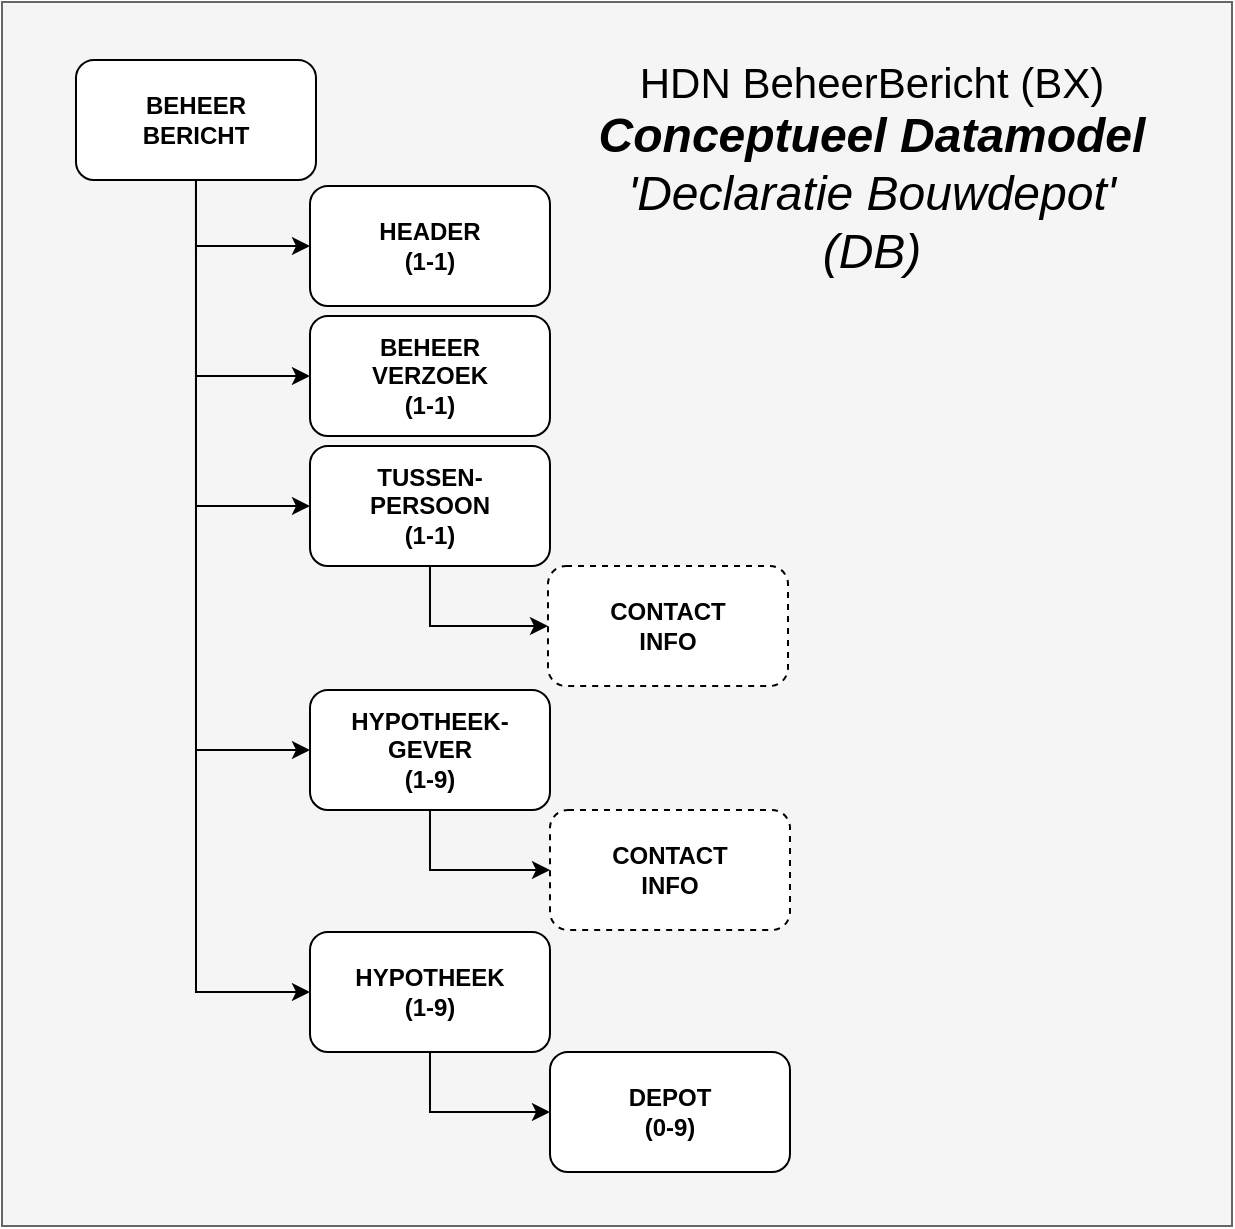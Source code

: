 <mxfile version="13.7.3" type="github" pages="5">
  <diagram id="sHyo-HsOnBTXvbaH--nx" name="DataModel DB">
    <mxGraphModel dx="2893" dy="-366" grid="0" gridSize="10" guides="1" tooltips="1" connect="1" arrows="1" fold="1" page="1" pageScale="1" pageWidth="827" pageHeight="1169" math="0" shadow="0">
      <root>
        <mxCell id="0" />
        <mxCell id="1" parent="0" />
        <mxCell id="D2LSu9hIvE2ZQXqcNUoY-1" value="" style="rounded=0;whiteSpace=wrap;html=1;fillColor=#f5f5f5;strokeColor=#666666;fontColor=#333333;labelBackgroundColor=none;" parent="1" vertex="1">
          <mxGeometry x="-812" y="1186" width="615" height="612" as="geometry" />
        </mxCell>
        <mxCell id="wv3KcR0LM4bBvchN6MWp-4" value="DEPOT&lt;br&gt;(0-9)" style="rounded=1;whiteSpace=wrap;html=1;fontStyle=1;" parent="1" vertex="1">
          <mxGeometry x="-538.003" y="1711" width="120" height="60" as="geometry" />
        </mxCell>
        <mxCell id="JXf9vZmwkOcOhgqJebvh-4" style="edgeStyle=orthogonalEdgeStyle;rounded=0;orthogonalLoop=1;jettySize=auto;html=1;exitX=0.5;exitY=1;exitDx=0;exitDy=0;entryX=0;entryY=0.5;entryDx=0;entryDy=0;" parent="1" source="wv3KcR0LM4bBvchN6MWp-10" target="JXf9vZmwkOcOhgqJebvh-2" edge="1">
          <mxGeometry relative="1" as="geometry" />
        </mxCell>
        <mxCell id="wv3KcR0LM4bBvchN6MWp-10" value="HYPOTHEEK-&lt;br&gt;GEVER&lt;br&gt;(1-9)" style="rounded=1;whiteSpace=wrap;html=1;fontStyle=1;" parent="1" vertex="1">
          <mxGeometry x="-658.003" y="1530" width="120" height="60" as="geometry" />
        </mxCell>
        <mxCell id="wv3KcR0LM4bBvchN6MWp-11" style="edgeStyle=orthogonalEdgeStyle;rounded=0;orthogonalLoop=1;jettySize=auto;html=1;exitX=0.5;exitY=1;exitDx=0;exitDy=0;entryX=0;entryY=0.5;entryDx=0;entryDy=0;" parent="1" source="wv3KcR0LM4bBvchN6MWp-17" target="wv3KcR0LM4bBvchN6MWp-19" edge="1">
          <mxGeometry relative="1" as="geometry" />
        </mxCell>
        <mxCell id="wv3KcR0LM4bBvchN6MWp-12" style="edgeStyle=orthogonalEdgeStyle;rounded=0;orthogonalLoop=1;jettySize=auto;html=1;exitX=0.5;exitY=1;exitDx=0;exitDy=0;entryX=0;entryY=0.5;entryDx=0;entryDy=0;" parent="1" source="wv3KcR0LM4bBvchN6MWp-17" target="wv3KcR0LM4bBvchN6MWp-18" edge="1">
          <mxGeometry relative="1" as="geometry" />
        </mxCell>
        <mxCell id="wv3KcR0LM4bBvchN6MWp-13" style="edgeStyle=orthogonalEdgeStyle;rounded=0;orthogonalLoop=1;jettySize=auto;html=1;exitX=0.5;exitY=1;exitDx=0;exitDy=0;entryX=0;entryY=0.5;entryDx=0;entryDy=0;" parent="1" source="wv3KcR0LM4bBvchN6MWp-17" target="wv3KcR0LM4bBvchN6MWp-20" edge="1">
          <mxGeometry relative="1" as="geometry" />
        </mxCell>
        <mxCell id="wv3KcR0LM4bBvchN6MWp-14" style="edgeStyle=orthogonalEdgeStyle;rounded=0;orthogonalLoop=1;jettySize=auto;html=1;exitX=0.5;exitY=1;exitDx=0;exitDy=0;entryX=0;entryY=0.5;entryDx=0;entryDy=0;" parent="1" source="wv3KcR0LM4bBvchN6MWp-17" target="wv3KcR0LM4bBvchN6MWp-10" edge="1">
          <mxGeometry relative="1" as="geometry" />
        </mxCell>
        <mxCell id="wv3KcR0LM4bBvchN6MWp-15" style="edgeStyle=orthogonalEdgeStyle;rounded=0;orthogonalLoop=1;jettySize=auto;html=1;exitX=0.5;exitY=1;exitDx=0;exitDy=0;entryX=0;entryY=0.5;entryDx=0;entryDy=0;" parent="1" source="wv3KcR0LM4bBvchN6MWp-17" target="wv3KcR0LM4bBvchN6MWp-24" edge="1">
          <mxGeometry relative="1" as="geometry" />
        </mxCell>
        <mxCell id="wv3KcR0LM4bBvchN6MWp-17" value="BEHEER&lt;br&gt;BERICHT" style="rounded=1;whiteSpace=wrap;html=1;fontStyle=1;" parent="1" vertex="1">
          <mxGeometry x="-775.003" y="1215" width="120" height="60" as="geometry" />
        </mxCell>
        <mxCell id="wv3KcR0LM4bBvchN6MWp-18" value="BEHEER&lt;br&gt;VERZOEK&lt;br&gt;(1-1)" style="rounded=1;whiteSpace=wrap;html=1;fontStyle=1;" parent="1" vertex="1">
          <mxGeometry x="-658.003" y="1343" width="120" height="60" as="geometry" />
        </mxCell>
        <mxCell id="wv3KcR0LM4bBvchN6MWp-19" value="HEADER&lt;br&gt;(1-1)" style="rounded=1;whiteSpace=wrap;html=1;fontStyle=1;" parent="1" vertex="1">
          <mxGeometry x="-658.003" y="1278" width="120" height="60" as="geometry" />
        </mxCell>
        <mxCell id="JXf9vZmwkOcOhgqJebvh-3" style="edgeStyle=orthogonalEdgeStyle;rounded=0;orthogonalLoop=1;jettySize=auto;html=1;exitX=0.5;exitY=1;exitDx=0;exitDy=0;entryX=0;entryY=0.5;entryDx=0;entryDy=0;" parent="1" source="wv3KcR0LM4bBvchN6MWp-20" target="JXf9vZmwkOcOhgqJebvh-1" edge="1">
          <mxGeometry relative="1" as="geometry" />
        </mxCell>
        <mxCell id="wv3KcR0LM4bBvchN6MWp-20" value="TUSSEN-&lt;br&gt;PERSOON&lt;br&gt;(1-1)" style="rounded=1;whiteSpace=wrap;html=1;fontStyle=1;" parent="1" vertex="1">
          <mxGeometry x="-658.003" y="1408" width="120" height="60" as="geometry" />
        </mxCell>
        <mxCell id="wv3KcR0LM4bBvchN6MWp-22" style="edgeStyle=orthogonalEdgeStyle;rounded=0;orthogonalLoop=1;jettySize=auto;html=1;exitX=0.5;exitY=1;exitDx=0;exitDy=0;entryX=0;entryY=0.5;entryDx=0;entryDy=0;" parent="1" source="wv3KcR0LM4bBvchN6MWp-24" target="wv3KcR0LM4bBvchN6MWp-4" edge="1">
          <mxGeometry relative="1" as="geometry" />
        </mxCell>
        <mxCell id="wv3KcR0LM4bBvchN6MWp-24" value="HYPOTHEEK&lt;br&gt;(1-9)" style="rounded=1;whiteSpace=wrap;html=1;fontStyle=1;" parent="1" vertex="1">
          <mxGeometry x="-658.003" y="1651" width="120" height="60" as="geometry" />
        </mxCell>
        <mxCell id="JXf9vZmwkOcOhgqJebvh-1" value="CONTACT&lt;br&gt;INFO" style="rounded=1;whiteSpace=wrap;html=1;fontStyle=1;dashed=1;" parent="1" vertex="1">
          <mxGeometry x="-539.003" y="1468" width="120" height="60" as="geometry" />
        </mxCell>
        <mxCell id="JXf9vZmwkOcOhgqJebvh-2" value="CONTACT&lt;br&gt;INFO" style="rounded=1;whiteSpace=wrap;html=1;fontStyle=1;dashed=1;" parent="1" vertex="1">
          <mxGeometry x="-538.003" y="1590" width="120" height="60" as="geometry" />
        </mxCell>
        <mxCell id="j7eNeLo-KoBFPHYYIZsm-1" value="&lt;font style=&quot;font-size: 21px&quot;&gt;HDN BeheerBericht (BX)&lt;br&gt;&lt;/font&gt;&lt;span style=&quot;font-size: 24px&quot;&gt;&lt;i&gt;&lt;b&gt;Conceptueel Datamodel&lt;/b&gt;&lt;br&gt;&#39;Declaratie Bouwdepot&#39; (DB)&lt;br&gt;&lt;/i&gt;&lt;/span&gt;" style="text;html=1;strokeColor=none;fillColor=none;align=center;verticalAlign=middle;whiteSpace=wrap;rounded=0;" parent="1" vertex="1">
          <mxGeometry x="-523" y="1222" width="292" height="93" as="geometry" />
        </mxCell>
      </root>
    </mxGraphModel>
  </diagram>
  <diagram id="KTVMma53WJgIOye32tk4" name="DataModel DB met mutaties">
    <mxGraphModel dx="2893" dy="-366" grid="0" gridSize="10" guides="1" tooltips="1" connect="1" arrows="1" fold="1" page="1" pageScale="1" pageWidth="827" pageHeight="1169" math="0" shadow="0">
      <root>
        <mxCell id="Q8k3mvvSZgH3HEycwJfM-0" />
        <mxCell id="Q8k3mvvSZgH3HEycwJfM-1" parent="Q8k3mvvSZgH3HEycwJfM-0" />
        <mxCell id="YT46GgTB2qL46BlUGU6R-0" value="" style="rounded=0;whiteSpace=wrap;html=1;fillColor=#f5f5f5;strokeColor=#666666;fontColor=#333333;labelBackgroundColor=none;" parent="Q8k3mvvSZgH3HEycwJfM-1" vertex="1">
          <mxGeometry x="-817" y="1200" width="735" height="730" as="geometry" />
        </mxCell>
        <mxCell id="YT46GgTB2qL46BlUGU6R-32" style="edgeStyle=orthogonalEdgeStyle;rounded=0;orthogonalLoop=1;jettySize=auto;html=1;exitX=0.5;exitY=1;exitDx=0;exitDy=0;entryX=0;entryY=0.5;entryDx=0;entryDy=0;" parent="Q8k3mvvSZgH3HEycwJfM-1" source="YT46GgTB2qL46BlUGU6R-2" target="YT46GgTB2qL46BlUGU6R-28" edge="1">
          <mxGeometry relative="1" as="geometry" />
        </mxCell>
        <mxCell id="YT46GgTB2qL46BlUGU6R-2" value="DEPOT&lt;br&gt;(0-9)" style="rounded=1;whiteSpace=wrap;html=1;fontStyle=1;" parent="Q8k3mvvSZgH3HEycwJfM-1" vertex="1">
          <mxGeometry x="-555.003" y="1779" width="120" height="60" as="geometry" />
        </mxCell>
        <mxCell id="YT46GgTB2qL46BlUGU6R-4" style="edgeStyle=orthogonalEdgeStyle;rounded=0;orthogonalLoop=1;jettySize=auto;html=1;exitX=0.5;exitY=1;exitDx=0;exitDy=0;entryX=0;entryY=0.5;entryDx=0;entryDy=0;" parent="Q8k3mvvSZgH3HEycwJfM-1" source="YT46GgTB2qL46BlUGU6R-5" target="YT46GgTB2qL46BlUGU6R-25" edge="1">
          <mxGeometry relative="1" as="geometry" />
        </mxCell>
        <mxCell id="YT46GgTB2qL46BlUGU6R-5" value="HYPOTHEEK-&lt;br&gt;GEVER&lt;br&gt;(1-9)" style="rounded=1;whiteSpace=wrap;html=1;fontStyle=1;" parent="Q8k3mvvSZgH3HEycwJfM-1" vertex="1">
          <mxGeometry x="-675.003" y="1535" width="120" height="60" as="geometry" />
        </mxCell>
        <mxCell id="YT46GgTB2qL46BlUGU6R-6" style="edgeStyle=orthogonalEdgeStyle;rounded=0;orthogonalLoop=1;jettySize=auto;html=1;exitX=0.5;exitY=1;exitDx=0;exitDy=0;entryX=0;entryY=0.5;entryDx=0;entryDy=0;" parent="Q8k3mvvSZgH3HEycwJfM-1" source="YT46GgTB2qL46BlUGU6R-11" target="YT46GgTB2qL46BlUGU6R-13" edge="1">
          <mxGeometry relative="1" as="geometry" />
        </mxCell>
        <mxCell id="YT46GgTB2qL46BlUGU6R-7" style="edgeStyle=orthogonalEdgeStyle;rounded=0;orthogonalLoop=1;jettySize=auto;html=1;exitX=0.5;exitY=1;exitDx=0;exitDy=0;entryX=0;entryY=0.5;entryDx=0;entryDy=0;" parent="Q8k3mvvSZgH3HEycwJfM-1" source="YT46GgTB2qL46BlUGU6R-11" target="YT46GgTB2qL46BlUGU6R-12" edge="1">
          <mxGeometry relative="1" as="geometry" />
        </mxCell>
        <mxCell id="YT46GgTB2qL46BlUGU6R-8" style="edgeStyle=orthogonalEdgeStyle;rounded=0;orthogonalLoop=1;jettySize=auto;html=1;exitX=0.5;exitY=1;exitDx=0;exitDy=0;entryX=0;entryY=0.5;entryDx=0;entryDy=0;" parent="Q8k3mvvSZgH3HEycwJfM-1" source="YT46GgTB2qL46BlUGU6R-11" target="YT46GgTB2qL46BlUGU6R-15" edge="1">
          <mxGeometry relative="1" as="geometry" />
        </mxCell>
        <mxCell id="YT46GgTB2qL46BlUGU6R-9" style="edgeStyle=orthogonalEdgeStyle;rounded=0;orthogonalLoop=1;jettySize=auto;html=1;exitX=0.5;exitY=1;exitDx=0;exitDy=0;entryX=0;entryY=0.5;entryDx=0;entryDy=0;" parent="Q8k3mvvSZgH3HEycwJfM-1" source="YT46GgTB2qL46BlUGU6R-11" target="YT46GgTB2qL46BlUGU6R-5" edge="1">
          <mxGeometry relative="1" as="geometry" />
        </mxCell>
        <mxCell id="YT46GgTB2qL46BlUGU6R-10" style="edgeStyle=orthogonalEdgeStyle;rounded=0;orthogonalLoop=1;jettySize=auto;html=1;exitX=0.5;exitY=1;exitDx=0;exitDy=0;entryX=0;entryY=0.5;entryDx=0;entryDy=0;" parent="Q8k3mvvSZgH3HEycwJfM-1" source="YT46GgTB2qL46BlUGU6R-11" target="YT46GgTB2qL46BlUGU6R-17" edge="1">
          <mxGeometry relative="1" as="geometry" />
        </mxCell>
        <mxCell id="YT46GgTB2qL46BlUGU6R-11" value="BEHEER&lt;br&gt;BERICHT" style="rounded=1;whiteSpace=wrap;html=1;fontStyle=1;" parent="Q8k3mvvSZgH3HEycwJfM-1" vertex="1">
          <mxGeometry x="-792.003" y="1220" width="120" height="60" as="geometry" />
        </mxCell>
        <mxCell id="YT46GgTB2qL46BlUGU6R-12" value="BEHEER&lt;br&gt;VERZOEK&lt;br&gt;(1-1)" style="rounded=1;whiteSpace=wrap;html=1;fontStyle=1;" parent="Q8k3mvvSZgH3HEycwJfM-1" vertex="1">
          <mxGeometry x="-675.003" y="1348" width="120" height="60" as="geometry" />
        </mxCell>
        <mxCell id="YT46GgTB2qL46BlUGU6R-13" value="HEADER&lt;br&gt;(1-1)" style="rounded=1;whiteSpace=wrap;html=1;fontStyle=1;" parent="Q8k3mvvSZgH3HEycwJfM-1" vertex="1">
          <mxGeometry x="-675.003" y="1283" width="120" height="60" as="geometry" />
        </mxCell>
        <mxCell id="YT46GgTB2qL46BlUGU6R-14" style="edgeStyle=orthogonalEdgeStyle;rounded=0;orthogonalLoop=1;jettySize=auto;html=1;exitX=0.5;exitY=1;exitDx=0;exitDy=0;entryX=0;entryY=0.5;entryDx=0;entryDy=0;" parent="Q8k3mvvSZgH3HEycwJfM-1" source="YT46GgTB2qL46BlUGU6R-15" target="YT46GgTB2qL46BlUGU6R-23" edge="1">
          <mxGeometry relative="1" as="geometry" />
        </mxCell>
        <mxCell id="YT46GgTB2qL46BlUGU6R-15" value="TUSSEN-&lt;br&gt;PERSOON&lt;br&gt;(1-1)" style="rounded=1;whiteSpace=wrap;html=1;fontStyle=1;" parent="Q8k3mvvSZgH3HEycwJfM-1" vertex="1">
          <mxGeometry x="-675.003" y="1413" width="120" height="60" as="geometry" />
        </mxCell>
        <mxCell id="YT46GgTB2qL46BlUGU6R-16" style="edgeStyle=orthogonalEdgeStyle;rounded=0;orthogonalLoop=1;jettySize=auto;html=1;exitX=0.5;exitY=1;exitDx=0;exitDy=0;entryX=0;entryY=0.5;entryDx=0;entryDy=0;" parent="Q8k3mvvSZgH3HEycwJfM-1" source="YT46GgTB2qL46BlUGU6R-17" target="YT46GgTB2qL46BlUGU6R-2" edge="1">
          <mxGeometry relative="1" as="geometry" />
        </mxCell>
        <mxCell id="YT46GgTB2qL46BlUGU6R-30" style="edgeStyle=orthogonalEdgeStyle;rounded=0;orthogonalLoop=1;jettySize=auto;html=1;exitX=0.5;exitY=1;exitDx=0;exitDy=0;entryX=0;entryY=0.5;entryDx=0;entryDy=0;" parent="Q8k3mvvSZgH3HEycwJfM-1" source="YT46GgTB2qL46BlUGU6R-17" target="YT46GgTB2qL46BlUGU6R-27" edge="1">
          <mxGeometry relative="1" as="geometry" />
        </mxCell>
        <mxCell id="YT46GgTB2qL46BlUGU6R-17" value="HYPOTHEEK&lt;br&gt;(1-9)" style="rounded=1;whiteSpace=wrap;html=1;fontStyle=1;" parent="Q8k3mvvSZgH3HEycwJfM-1" vertex="1">
          <mxGeometry x="-675.003" y="1656" width="120" height="60" as="geometry" />
        </mxCell>
        <mxCell id="YT46GgTB2qL46BlUGU6R-18" value="&lt;span style=&quot;font-weight: 400&quot;&gt;Bestaand&lt;/span&gt;" style="rounded=1;whiteSpace=wrap;html=1;fontStyle=1;fillColor=#f5f5f5;strokeColor=#666666;fontColor=#333333;" parent="Q8k3mvvSZgH3HEycwJfM-1" vertex="1">
          <mxGeometry x="-570" y="1549" width="85" height="14" as="geometry" />
        </mxCell>
        <mxCell id="YT46GgTB2qL46BlUGU6R-19" value="&lt;span style=&quot;font-weight: 400&quot;&gt;Wijzigen&lt;/span&gt;" style="rounded=1;whiteSpace=wrap;html=1;fontStyle=1;fillColor=#ffe6cc;strokeColor=#d79b00;" parent="Q8k3mvvSZgH3HEycwJfM-1" vertex="1">
          <mxGeometry x="-570" y="1673" width="85" height="14" as="geometry" />
        </mxCell>
        <mxCell id="YT46GgTB2qL46BlUGU6R-20" value="&lt;span style=&quot;font-weight: 400&quot;&gt;Wijzigen&lt;/span&gt;" style="rounded=1;whiteSpace=wrap;html=1;fontStyle=1;fillColor=#ffe6cc;strokeColor=#d79b00;" parent="Q8k3mvvSZgH3HEycwJfM-1" vertex="1">
          <mxGeometry x="-455" y="1793" width="85" height="14" as="geometry" />
        </mxCell>
        <mxCell id="YT46GgTB2qL46BlUGU6R-22" value="&lt;span style=&quot;font-weight: 400&quot;&gt;Bouwdepot declaratie&lt;/span&gt;" style="rounded=1;whiteSpace=wrap;html=1;fontStyle=1;fillColor=#ffe6cc;strokeColor=#d79b00;" parent="Q8k3mvvSZgH3HEycwJfM-1" vertex="1">
          <mxGeometry x="-570" y="1367" width="170" height="14" as="geometry" />
        </mxCell>
        <mxCell id="YT46GgTB2qL46BlUGU6R-23" value="CONTACT&lt;br&gt;INFO" style="rounded=1;whiteSpace=wrap;html=1;fontStyle=1;dashed=1;" parent="Q8k3mvvSZgH3HEycwJfM-1" vertex="1">
          <mxGeometry x="-556.003" y="1473" width="120" height="60" as="geometry" />
        </mxCell>
        <mxCell id="YT46GgTB2qL46BlUGU6R-24" value="&lt;span style=&quot;font-weight: 400&quot;&gt;Bestaand&lt;/span&gt;" style="rounded=1;whiteSpace=wrap;html=1;fontStyle=1;fillColor=#f5f5f5;strokeColor=#666666;fontColor=#333333;" parent="Q8k3mvvSZgH3HEycwJfM-1" vertex="1">
          <mxGeometry x="-570" y="1423" width="85" height="14" as="geometry" />
        </mxCell>
        <mxCell id="YT46GgTB2qL46BlUGU6R-25" value="CONTACT&lt;br&gt;INFO" style="rounded=1;whiteSpace=wrap;html=1;fontStyle=1;dashed=1;" parent="Q8k3mvvSZgH3HEycwJfM-1" vertex="1">
          <mxGeometry x="-555.003" y="1595" width="120" height="60" as="geometry" />
        </mxCell>
        <mxCell id="YT46GgTB2qL46BlUGU6R-27" value="HYPOTHEEK&lt;br&gt;WIJZIGING&lt;br&gt;(0-9)" style="rounded=1;whiteSpace=wrap;html=1;fontStyle=1;" parent="Q8k3mvvSZgH3HEycwJfM-1" vertex="1">
          <mxGeometry x="-555.003" y="1716" width="120" height="60" as="geometry" />
        </mxCell>
        <mxCell id="YT46GgTB2qL46BlUGU6R-28" value="DEPOT&lt;br&gt;WIJZIGING&lt;br&gt;(0-9)" style="rounded=1;whiteSpace=wrap;html=1;fontStyle=1;" parent="Q8k3mvvSZgH3HEycwJfM-1" vertex="1">
          <mxGeometry x="-435.003" y="1839" width="120" height="60" as="geometry" />
        </mxCell>
        <mxCell id="YT46GgTB2qL46BlUGU6R-34" value="&lt;span style=&quot;color: rgb(0 , 0 , 0) ; font-family: &amp;#34;helvetica&amp;#34; ; font-size: 12px ; font-style: normal ; font-weight: 400 ; letter-spacing: normal ; text-align: center ; text-indent: 0px ; text-transform: none ; word-spacing: 0px ; background-color: rgb(255 , 255 , 255) ; display: inline ; float: none&quot;&gt;&lt;span style=&quot;font-family: &amp;#34;helvetica&amp;#34; ; background-color: rgb(248 , 249 , 250)&quot;&gt;21-Indienen bouwdepot declaratie&lt;br&gt;&lt;/span&gt;&lt;span style=&quot;background-color: rgb(248 , 249 , 250)&quot;&gt;22-Indienen energiedepot declaratie&lt;/span&gt;&lt;br&gt;&lt;/span&gt;" style="text;whiteSpace=wrap;html=1;" parent="Q8k3mvvSZgH3HEycwJfM-1" vertex="1">
          <mxGeometry x="-298" y="1854" width="208" height="30" as="geometry" />
        </mxCell>
        <mxCell id="YT46GgTB2qL46BlUGU6R-36" value="&lt;span style=&quot;color: rgb(0 , 0 , 0) ; font-family: &amp;#34;helvetica&amp;#34; ; font-size: 12px ; font-style: normal ; font-weight: 400 ; letter-spacing: normal ; text-align: center ; text-indent: 0px ; text-transform: none ; word-spacing: 0px ; background-color: rgb(255 , 255 , 255) ; display: inline ; float: none&quot;&gt;22-Depot declaratie&lt;br&gt;&lt;/span&gt;" style="text;whiteSpace=wrap;html=1;" parent="Q8k3mvvSZgH3HEycwJfM-1" vertex="1">
          <mxGeometry x="-419" y="1731" width="149" height="30" as="geometry" />
        </mxCell>
        <mxCell id="P5zYkD7rexszqxHuDdwb-0" value="&lt;font style=&quot;font-size: 21px&quot;&gt;HDN BeheerBericht (BX)&lt;br&gt;&lt;/font&gt;&lt;span style=&quot;font-size: 24px&quot;&gt;&lt;i&gt;&lt;b&gt;Conceptueel Datamodel met mutaties&lt;/b&gt;&lt;br&gt;&#39;Declaratie Bouwdepot&#39; (DB)&lt;br&gt;&lt;/i&gt;&lt;/span&gt;" style="text;html=1;strokeColor=none;fillColor=none;align=center;verticalAlign=middle;whiteSpace=wrap;rounded=0;" parent="Q8k3mvvSZgH3HEycwJfM-1" vertex="1">
          <mxGeometry x="-550" y="1215" width="460" height="93" as="geometry" />
        </mxCell>
      </root>
    </mxGraphModel>
  </diagram>
  <diagram id="aQScIsJYXVVr99Rhgn_U" name="MutatieModel DB">
    <mxGraphModel dx="7028" dy="803" grid="0" gridSize="10" guides="1" tooltips="1" connect="1" arrows="1" fold="1" page="1" pageScale="1" pageWidth="827" pageHeight="1169" math="0" shadow="0">
      <root>
        <mxCell id="zjRz5vi4FMOX-iklKWLo-0" />
        <mxCell id="zjRz5vi4FMOX-iklKWLo-1" parent="zjRz5vi4FMOX-iklKWLo-0" />
        <mxCell id="zjRz5vi4FMOX-iklKWLo-2" value="" style="rounded=0;whiteSpace=wrap;html=1;fillColor=#f5f5f5;strokeColor=#666666;fontColor=#333333;labelBackgroundColor=none;" parent="zjRz5vi4FMOX-iklKWLo-1" vertex="1">
          <mxGeometry x="-4940" y="10" width="790" height="940" as="geometry" />
        </mxCell>
        <mxCell id="HPV1CdNIMGCIwRdG_pAp-0" value="&lt;p&gt;&lt;b&gt;Door AEGON toegestane &#39;te wijzigen entiteiten&#39; binnen &#39;Extra Aflossen&#39;&lt;br&gt;&lt;/b&gt;Hypothe(e)k(-en) met&lt;br&gt;- Lening(-en)&lt;br&gt;- Leningde(e)l(-en)&lt;/p&gt;&lt;p&gt;&lt;b&gt;Door AEGON toegestane mutaties (mutatiecodes) binnen &#39;Omzetten hypotheek&#39; per onderdeel:&lt;/b&gt;&lt;/p&gt;&lt;p&gt;&lt;b&gt;BeheerVerzoek&lt;br&gt;&lt;/b&gt;-Indienen depot declaratie&lt;/p&gt;&lt;p&gt;&lt;b&gt;Hypotheek&lt;br&gt;&lt;/b&gt;22-Depot declaratie (wijzigen)&lt;/p&gt;&lt;p&gt;&lt;b&gt;Depot&lt;br&gt;&lt;/b&gt;21-Indienen bouwdepot declaratie (wijzigen)&lt;br&gt;22-Indienen energiedepot declaratie (wijzigen)&lt;/p&gt;" style="text;html=1;fillColor=#fff2cc;spacing=5;spacingTop=-20;whiteSpace=wrap;overflow=hidden;rounded=0;verticalAlign=top;" parent="zjRz5vi4FMOX-iklKWLo-1" vertex="1">
          <mxGeometry x="-4590" y="670" width="408" height="260" as="geometry" />
        </mxCell>
        <mxCell id="zjRz5vi4FMOX-iklKWLo-8" value="BEHEER&lt;br&gt;VERZOEK&lt;br&gt;(1-1)" style="rounded=1;whiteSpace=wrap;html=1;fontStyle=1;" parent="zjRz5vi4FMOX-iklKWLo-1" vertex="1">
          <mxGeometry x="-4608.003" y="50.5" width="120" height="60" as="geometry" />
        </mxCell>
        <mxCell id="zjRz5vi4FMOX-iklKWLo-12" style="edgeStyle=orthogonalEdgeStyle;rounded=0;orthogonalLoop=1;jettySize=auto;html=1;exitX=0.5;exitY=1;exitDx=0;exitDy=0;entryX=0.5;entryY=0;entryDx=0;entryDy=0;fontSize=15;labelBackgroundColor=none;" parent="zjRz5vi4FMOX-iklKWLo-1" source="zjRz5vi4FMOX-iklKWLo-36" target="zjRz5vi4FMOX-iklKWLo-47" edge="1">
          <mxGeometry relative="1" as="geometry">
            <mxPoint x="-4692.5" y="485.5" as="sourcePoint" />
          </mxGeometry>
        </mxCell>
        <mxCell id="zjRz5vi4FMOX-iklKWLo-15" style="edgeStyle=orthogonalEdgeStyle;rounded=0;orthogonalLoop=1;jettySize=auto;html=1;exitX=0.5;exitY=1;exitDx=0;exitDy=0;fontSize=15;labelBackgroundColor=none;" parent="zjRz5vi4FMOX-iklKWLo-1" edge="1">
          <mxGeometry relative="1" as="geometry">
            <mxPoint x="-4855.5" y="408.5" as="sourcePoint" />
            <mxPoint x="-4855.5" y="408.5" as="targetPoint" />
          </mxGeometry>
        </mxCell>
        <mxCell id="zjRz5vi4FMOX-iklKWLo-17" style="edgeStyle=orthogonalEdgeStyle;rounded=0;orthogonalLoop=1;jettySize=auto;html=1;fontSize=15;labelBackgroundColor=none;exitX=0.5;exitY=1;exitDx=0;exitDy=0;" parent="zjRz5vi4FMOX-iklKWLo-1" source="zjRz5vi4FMOX-iklKWLo-29" target="zjRz5vi4FMOX-iklKWLo-36" edge="1">
          <mxGeometry relative="1" as="geometry">
            <mxPoint x="-4597.5" y="435.5" as="targetPoint" />
          </mxGeometry>
        </mxCell>
        <mxCell id="zjRz5vi4FMOX-iklKWLo-29" value="HYPOTHEEK&lt;br&gt;(1-9)" style="rounded=1;whiteSpace=wrap;html=1;fontStyle=1;" parent="zjRz5vi4FMOX-iklKWLo-1" vertex="1">
          <mxGeometry x="-4828.51" y="237.5" width="120" height="60" as="geometry" />
        </mxCell>
        <mxCell id="zjRz5vi4FMOX-iklKWLo-36" value="HYPOTHEEK" style="rounded=1;whiteSpace=wrap;html=1;fontStyle=1;" parent="zjRz5vi4FMOX-iklKWLo-1" vertex="1">
          <mxGeometry x="-4829.01" y="398" width="121" height="60" as="geometry" />
        </mxCell>
        <mxCell id="n96Qk4NFJay3rHkRtNBA-0" style="edgeStyle=orthogonalEdgeStyle;rounded=0;orthogonalLoop=1;jettySize=auto;html=1;exitX=0.5;exitY=1;exitDx=0;exitDy=0;" parent="zjRz5vi4FMOX-iklKWLo-1" source="zjRz5vi4FMOX-iklKWLo-47" target="zjRz5vi4FMOX-iklKWLo-76" edge="1">
          <mxGeometry relative="1" as="geometry" />
        </mxCell>
        <mxCell id="n96Qk4NFJay3rHkRtNBA-1" style="edgeStyle=orthogonalEdgeStyle;rounded=0;orthogonalLoop=1;jettySize=auto;html=1;exitX=0.5;exitY=1;exitDx=0;exitDy=0;entryX=0.5;entryY=0;entryDx=0;entryDy=0;" parent="zjRz5vi4FMOX-iklKWLo-1" source="zjRz5vi4FMOX-iklKWLo-47" target="HPV1CdNIMGCIwRdG_pAp-1" edge="1">
          <mxGeometry relative="1" as="geometry" />
        </mxCell>
        <mxCell id="zjRz5vi4FMOX-iklKWLo-47" value="DEPOT&lt;br&gt;(0-9)" style="rounded=1;whiteSpace=wrap;html=1;fontStyle=1;" parent="zjRz5vi4FMOX-iklKWLo-1" vertex="1">
          <mxGeometry x="-4828.51" y="570" width="120" height="60" as="geometry" />
        </mxCell>
        <mxCell id="zjRz5vi4FMOX-iklKWLo-49" value="&lt;span style=&quot;font-weight: 400&quot;&gt;Wijzigen&lt;/span&gt;" style="rounded=1;whiteSpace=wrap;html=1;fontStyle=1;fillColor=#ffe6cc;strokeColor=#d79b00;" parent="zjRz5vi4FMOX-iklKWLo-1" vertex="1">
          <mxGeometry x="-4725" y="578" width="85" height="14" as="geometry" />
        </mxCell>
        <mxCell id="zjRz5vi4FMOX-iklKWLo-53" value="&lt;span style=&quot;font-weight: 400&quot;&gt;Wijzigen&lt;/span&gt;" style="rounded=1;whiteSpace=wrap;html=1;fontStyle=1;fillColor=#ffe6cc;strokeColor=#d79b00;" parent="zjRz5vi4FMOX-iklKWLo-1" vertex="1">
          <mxGeometry x="-4725" y="250" width="86" height="14" as="geometry" />
        </mxCell>
        <mxCell id="zjRz5vi4FMOX-iklKWLo-76" value="DEPOT" style="rounded=1;whiteSpace=wrap;html=1;fontStyle=1;" parent="zjRz5vi4FMOX-iklKWLo-1" vertex="1">
          <mxGeometry x="-4890.77" y="720.0" width="120" height="60" as="geometry" />
        </mxCell>
        <mxCell id="zjRz5vi4FMOX-iklKWLo-78" value="&lt;span style=&quot;font-family: &amp;#34;helvetica&amp;#34; ; font-weight: 400&quot;&gt;Indienen bouwdepot declaratie&amp;nbsp;&lt;br&gt;&lt;/span&gt;&lt;span style=&quot;font-family: &amp;#34;helvetica&amp;#34; ; font-weight: 400 ; text-align: left&quot;&gt;(21)&lt;br&gt;&lt;/span&gt;" style="rounded=1;whiteSpace=wrap;html=1;fontStyle=1;fillColor=#ffe6cc;strokeColor=#d79b00;" parent="zjRz5vi4FMOX-iklKWLo-1" vertex="1">
          <mxGeometry x="-4874.27" y="767.0" width="87" height="50" as="geometry" />
        </mxCell>
        <mxCell id="mbQPAR4nlTHtpaxma6dG-10" style="edgeStyle=orthogonalEdgeStyle;rounded=0;orthogonalLoop=1;jettySize=auto;html=1;exitX=0.5;exitY=1;exitDx=0;exitDy=0;entryX=0.5;entryY=0;entryDx=0;entryDy=0;" parent="zjRz5vi4FMOX-iklKWLo-1" source="zjRz5vi4FMOX-iklKWLo-123" target="mbQPAR4nlTHtpaxma6dG-4" edge="1">
          <mxGeometry relative="1" as="geometry" />
        </mxCell>
        <mxCell id="mbQPAR4nlTHtpaxma6dG-11" style="edgeStyle=orthogonalEdgeStyle;rounded=0;orthogonalLoop=1;jettySize=auto;html=1;exitX=0.5;exitY=1;exitDx=0;exitDy=0;" parent="zjRz5vi4FMOX-iklKWLo-1" source="zjRz5vi4FMOX-iklKWLo-123" target="mbQPAR4nlTHtpaxma6dG-3" edge="1">
          <mxGeometry relative="1" as="geometry" />
        </mxCell>
        <mxCell id="mbQPAR4nlTHtpaxma6dG-12" style="edgeStyle=orthogonalEdgeStyle;rounded=0;orthogonalLoop=1;jettySize=auto;html=1;exitX=0.5;exitY=1;exitDx=0;exitDy=0;entryX=0.5;entryY=0;entryDx=0;entryDy=0;" parent="zjRz5vi4FMOX-iklKWLo-1" source="zjRz5vi4FMOX-iklKWLo-123" target="zjRz5vi4FMOX-iklKWLo-29" edge="1">
          <mxGeometry relative="1" as="geometry" />
        </mxCell>
        <mxCell id="zjRz5vi4FMOX-iklKWLo-123" value="&lt;span style=&quot;font-weight: 400&quot;&gt;Indienen depot declaratie(s)&lt;/span&gt;" style="rounded=1;whiteSpace=wrap;html=1;fontStyle=1;fillColor=#ffe6cc;strokeColor=#d79b00;" parent="zjRz5vi4FMOX-iklKWLo-1" vertex="1">
          <mxGeometry x="-4590.5" y="90.5" width="85" height="50" as="geometry" />
        </mxCell>
        <mxCell id="HPV1CdNIMGCIwRdG_pAp-1" value="DEPOT" style="rounded=1;whiteSpace=wrap;html=1;fontStyle=1;" parent="zjRz5vi4FMOX-iklKWLo-1" vertex="1">
          <mxGeometry x="-4766.26" y="720.0" width="120" height="60" as="geometry" />
        </mxCell>
        <mxCell id="HPV1CdNIMGCIwRdG_pAp-2" value="&lt;span style=&quot;font-family: &amp;#34;helvetica&amp;#34; ; font-weight: 400&quot;&gt;Indienen energiedepot declaratie&amp;nbsp;&lt;br&gt;&lt;/span&gt;&lt;span style=&quot;font-family: &amp;#34;helvetica&amp;#34; ; font-weight: 400 ; text-align: left&quot;&gt;(22)&lt;/span&gt;&lt;span style=&quot;font-weight: 400 ; text-align: left&quot;&gt;&lt;br&gt;&lt;/span&gt;" style="rounded=1;whiteSpace=wrap;html=1;fontStyle=1;fillColor=#ffe6cc;strokeColor=#d79b00;" parent="zjRz5vi4FMOX-iklKWLo-1" vertex="1">
          <mxGeometry x="-4749.76" y="767.0" width="87" height="50" as="geometry" />
        </mxCell>
        <mxCell id="mbQPAR4nlTHtpaxma6dG-9" style="edgeStyle=orthogonalEdgeStyle;rounded=0;orthogonalLoop=1;jettySize=auto;html=1;exitX=0.5;exitY=1;exitDx=0;exitDy=0;entryX=0.5;entryY=0;entryDx=0;entryDy=0;" parent="zjRz5vi4FMOX-iklKWLo-1" source="mbQPAR4nlTHtpaxma6dG-3" target="mbQPAR4nlTHtpaxma6dG-6" edge="1">
          <mxGeometry relative="1" as="geometry" />
        </mxCell>
        <mxCell id="mbQPAR4nlTHtpaxma6dG-3" value="TUSSEN-&lt;br&gt;PERSOON&lt;br&gt;(1-1)" style="rounded=1;whiteSpace=wrap;html=1;fontStyle=1;" parent="zjRz5vi4FMOX-iklKWLo-1" vertex="1">
          <mxGeometry x="-4380" y="237.5" width="120" height="61" as="geometry" />
        </mxCell>
        <mxCell id="mbQPAR4nlTHtpaxma6dG-8" style="edgeStyle=orthogonalEdgeStyle;rounded=0;orthogonalLoop=1;jettySize=auto;html=1;exitX=0.5;exitY=1;exitDx=0;exitDy=0;entryX=0.5;entryY=0;entryDx=0;entryDy=0;" parent="zjRz5vi4FMOX-iklKWLo-1" source="mbQPAR4nlTHtpaxma6dG-4" target="mbQPAR4nlTHtpaxma6dG-7" edge="1">
          <mxGeometry relative="1" as="geometry" />
        </mxCell>
        <mxCell id="mbQPAR4nlTHtpaxma6dG-4" value="HYPOTHEEK-&lt;br&gt;GEVER&lt;br&gt;(1-9)" style="rounded=1;whiteSpace=wrap;html=1;fontStyle=1;" parent="zjRz5vi4FMOX-iklKWLo-1" vertex="1">
          <mxGeometry x="-4608.003" y="237.5" width="120" height="60" as="geometry" />
        </mxCell>
        <mxCell id="mbQPAR4nlTHtpaxma6dG-6" value="TUSSEN-&lt;br&gt;PERSOON" style="rounded=1;whiteSpace=wrap;html=1;fontStyle=1;" parent="zjRz5vi4FMOX-iklKWLo-1" vertex="1">
          <mxGeometry x="-4380" y="400.5" width="120" height="61" as="geometry" />
        </mxCell>
        <mxCell id="mbQPAR4nlTHtpaxma6dG-7" value="HYPOTHEEK-&lt;br&gt;GEVER" style="rounded=1;whiteSpace=wrap;html=1;fontStyle=1;" parent="zjRz5vi4FMOX-iklKWLo-1" vertex="1">
          <mxGeometry x="-4608.003" y="398" width="120" height="60" as="geometry" />
        </mxCell>
        <mxCell id="zjRz5vi4FMOX-iklKWLo-143" value="&lt;span style=&quot;font-weight: 400&quot;&gt;Depot&lt;br&gt;declaratie&lt;br&gt;(22)&lt;/span&gt;&lt;span style=&quot;font-weight: 400&quot;&gt;&lt;br&gt;&lt;/span&gt;" style="rounded=1;whiteSpace=wrap;html=1;fontStyle=1;fillColor=#ffe6cc;strokeColor=#d79b00;" parent="zjRz5vi4FMOX-iklKWLo-1" vertex="1">
          <mxGeometry x="-4812.51" y="450.0" width="86" height="50" as="geometry" />
        </mxCell>
        <mxCell id="UaTL2o-_eGHc7rhei8X_-3" style="edgeStyle=orthogonalEdgeStyle;rounded=0;orthogonalLoop=1;jettySize=auto;html=1;exitX=0.5;exitY=1;exitDx=0;exitDy=0;entryX=0.5;entryY=0;entryDx=0;entryDy=0;" parent="zjRz5vi4FMOX-iklKWLo-1" source="mbQPAR4nlTHtpaxma6dG-1" target="UaTL2o-_eGHc7rhei8X_-2" edge="1">
          <mxGeometry relative="1" as="geometry" />
        </mxCell>
        <mxCell id="mbQPAR4nlTHtpaxma6dG-1" value="&lt;span style=&quot;font-weight: 400&quot;&gt;Ongewijzigd&lt;br&gt;voortzetten&lt;/span&gt;" style="rounded=1;whiteSpace=wrap;html=1;fontStyle=1;fillColor=#f5f5f5;strokeColor=#666666;fontColor=#333333;" parent="zjRz5vi4FMOX-iklKWLo-1" vertex="1">
          <mxGeometry x="-4362.5" y="450" width="85" height="50" as="geometry" />
        </mxCell>
        <mxCell id="UaTL2o-_eGHc7rhei8X_-1" style="edgeStyle=orthogonalEdgeStyle;rounded=0;orthogonalLoop=1;jettySize=auto;html=1;exitX=0.5;exitY=1;exitDx=0;exitDy=0;entryX=0.5;entryY=0;entryDx=0;entryDy=0;" parent="zjRz5vi4FMOX-iklKWLo-1" source="mbQPAR4nlTHtpaxma6dG-2" target="UaTL2o-_eGHc7rhei8X_-0" edge="1">
          <mxGeometry relative="1" as="geometry" />
        </mxCell>
        <mxCell id="mbQPAR4nlTHtpaxma6dG-2" value="&lt;span style=&quot;font-weight: 400&quot;&gt;Ongewijzigd&lt;br&gt;voortzetten&lt;/span&gt;" style="rounded=1;whiteSpace=wrap;html=1;fontStyle=1;fillColor=#f5f5f5;strokeColor=#666666;fontColor=#333333;" parent="zjRz5vi4FMOX-iklKWLo-1" vertex="1">
          <mxGeometry x="-4590.5" y="450" width="85" height="50" as="geometry" />
        </mxCell>
        <mxCell id="mbQPAR4nlTHtpaxma6dG-13" value="&lt;span style=&quot;font-weight: 400&quot;&gt;Bestaand&lt;/span&gt;" style="rounded=1;whiteSpace=wrap;html=1;fontStyle=1;fillColor=#f5f5f5;strokeColor=#666666;fontColor=#333333;" parent="zjRz5vi4FMOX-iklKWLo-1" vertex="1">
          <mxGeometry x="-4500" y="250" width="85" height="14" as="geometry" />
        </mxCell>
        <mxCell id="mbQPAR4nlTHtpaxma6dG-14" value="&lt;span style=&quot;font-weight: 400&quot;&gt;Bestaand&lt;/span&gt;" style="rounded=1;whiteSpace=wrap;html=1;fontStyle=1;fillColor=#f5f5f5;strokeColor=#666666;fontColor=#333333;" parent="zjRz5vi4FMOX-iklKWLo-1" vertex="1">
          <mxGeometry x="-4277.5" y="250" width="85" height="14" as="geometry" />
        </mxCell>
        <mxCell id="UaTL2o-_eGHc7rhei8X_-0" value="CONTACT&lt;br&gt;INFO" style="rounded=1;whiteSpace=wrap;html=1;fontStyle=1;dashed=1;" parent="zjRz5vi4FMOX-iklKWLo-1" vertex="1">
          <mxGeometry x="-4608.003" y="570" width="120" height="60" as="geometry" />
        </mxCell>
        <mxCell id="UaTL2o-_eGHc7rhei8X_-2" value="CONTACT&lt;br&gt;INFO" style="rounded=1;whiteSpace=wrap;html=1;fontStyle=1;dashed=1;" parent="zjRz5vi4FMOX-iklKWLo-1" vertex="1">
          <mxGeometry x="-4380.003" y="570" width="120" height="60" as="geometry" />
        </mxCell>
        <mxCell id="AGdBLcVN3IPgxUJNqGOw-0" value="&lt;font style=&quot;font-size: 21px&quot;&gt;HDN BeheerBericht (BX)&lt;br&gt;&lt;/font&gt;&lt;span style=&quot;font-size: 24px&quot;&gt;&lt;i&gt;&lt;b&gt;Conceptueel MutatieModel&lt;/b&gt;&lt;br&gt;&#39;Declaratie Bouwdepot&#39; (DB)&lt;br&gt;&lt;/i&gt;&lt;/span&gt;" style="text;html=1;strokeColor=none;fillColor=none;align=center;verticalAlign=middle;whiteSpace=wrap;rounded=0;" parent="zjRz5vi4FMOX-iklKWLo-1" vertex="1">
          <mxGeometry x="-4930" y="47.5" width="310" height="93" as="geometry" />
        </mxCell>
      </root>
    </mxGraphModel>
  </diagram>
  <diagram id="F4Bj1PzM60Bk-EOolInf" name="MutatieModel DB met attributen">
    <mxGraphModel dx="7266" dy="3" grid="0" gridSize="10" guides="1" tooltips="1" connect="1" arrows="1" fold="1" page="0" pageScale="1" pageWidth="827" pageHeight="1169" math="0" shadow="0">
      <root>
        <mxCell id="AcrLOxefnbmeObc_XqNP-0" />
        <mxCell id="AcrLOxefnbmeObc_XqNP-1" parent="AcrLOxefnbmeObc_XqNP-0" />
        <mxCell id="0jRfb63-4cVxN_KbxhcH-0" value="" style="rounded=0;whiteSpace=wrap;html=1;fillColor=#f5f5f5;strokeColor=#666666;fontColor=#333333;labelBackgroundColor=none;" parent="AcrLOxefnbmeObc_XqNP-1" vertex="1">
          <mxGeometry x="-4946" y="1188" width="790" height="940" as="geometry" />
        </mxCell>
        <mxCell id="0SzVTgEvTkFGER8Whcqq-4" value="&lt;b style=&quot;color: rgb(0 , 0 , 0) ; text-align: left&quot;&gt;&lt;font color=&quot;#333333&quot; face=&quot;helvetica&quot;&gt;DepotNr*&lt;/font&gt;&lt;br&gt;&lt;/b&gt;&lt;font face=&quot;helvetica&quot; style=&quot;text-align: left&quot;&gt;&lt;i&gt;&lt;font color=&quot;#333333&quot;&gt;&lt;span style=&quot;font-weight: 400&quot;&gt;MutatieCode*= 22&lt;/span&gt;&lt;/font&gt;&lt;br&gt;&lt;div style=&quot;text-align: left&quot;&gt;&lt;span style=&quot;font-family: &amp;#34;helvetica&amp;#34; ; text-align: center ; font-weight: 400&quot;&gt;&lt;font color=&quot;#000000&quot;&gt;TBD&lt;/font&gt;&lt;/span&gt;&lt;/div&gt;&lt;/i&gt;&lt;/font&gt;" style="rounded=1;whiteSpace=wrap;html=1;fontStyle=1;fontColor=#808080;verticalAlign=top;" parent="AcrLOxefnbmeObc_XqNP-1" vertex="1">
          <mxGeometry x="-4768.5" y="1900" width="120" height="110" as="geometry" />
        </mxCell>
        <mxCell id="0SzVTgEvTkFGER8Whcqq-5" value="&lt;b style=&quot;color: rgb(0 , 0 , 0) ; text-align: left&quot;&gt;&lt;font color=&quot;#333333&quot; face=&quot;helvetica&quot;&gt;DepotNr**&lt;/font&gt;&lt;br&gt;&lt;/b&gt;&lt;font color=&quot;#333333&quot; face=&quot;helvetica&quot; style=&quot;font-weight: 400 ; text-align: left&quot;&gt;&lt;i&gt;MutatieCode*= 21&lt;br&gt;&lt;div style=&quot;text-align: left&quot;&gt;&lt;span style=&quot;color: rgb(0 , 0 , 0) ; font-family: &amp;#34;helvetica&amp;#34; ; text-align: center&quot;&gt;TBD&lt;/span&gt;&lt;/div&gt;&lt;/i&gt;&lt;/font&gt;" style="rounded=1;whiteSpace=wrap;html=1;fontStyle=1;fontColor=#808080;verticalAlign=top;" parent="AcrLOxefnbmeObc_XqNP-1" vertex="1">
          <mxGeometry x="-4900" y="1900" width="120" height="110" as="geometry" />
        </mxCell>
        <mxCell id="0SzVTgEvTkFGER8Whcqq-8" value="&lt;font color=&quot;#000000&quot; style=&quot;font-weight: 400 ; text-align: left&quot;&gt;&lt;b&gt;TussenpersoonNr*&lt;br&gt;&lt;/b&gt;&lt;/font&gt;&lt;font color=&quot;#000000&quot; style=&quot;font-weight: 400 ; text-align: left&quot;&gt;&lt;i&gt;MutatieCode*=50&lt;br&gt;&lt;/i&gt;&lt;/font&gt;&lt;font color=&quot;#000000&quot; style=&quot;font-weight: 400 ; text-align: left&quot;&gt;Bedrijfsnaam&lt;br&gt;&lt;/font&gt;&lt;font color=&quot;#000000&quot; style=&quot;font-weight: 400 ; text-align: left&quot;&gt;TelefoonNrWerk&lt;br&gt;&lt;/font&gt;&lt;font color=&quot;#000000&quot; style=&quot;font-weight: 400 ; text-align: left&quot;&gt;Contactpersoon Voorletters*&lt;br&gt;&lt;/font&gt;&lt;font color=&quot;#000000&quot; style=&quot;font-weight: 400 ; text-align: left&quot;&gt;Contactpersoon Voornaam&lt;br&gt;&lt;/font&gt;&lt;font color=&quot;#000000&quot; style=&quot;font-weight: 400 ; text-align: left&quot;&gt;Contactpersoon Tussenvoegsels&lt;br&gt;&lt;/font&gt;&lt;font color=&quot;#000000&quot; style=&quot;font-weight: 400 ; text-align: left&quot;&gt;Contactpersoon Achternaam*&lt;br&gt;&lt;/font&gt;&lt;font color=&quot;#000000&quot; style=&quot;font-weight: 400 ; text-align: left&quot;&gt;Contactpersoon Mobiele nummer&lt;br&gt;&lt;/font&gt;&lt;font color=&quot;#000000&quot; style=&quot;font-weight: 400 ; text-align: left&quot;&gt;Contactpersoon E-mailadres*&lt;/font&gt;" style="rounded=1;whiteSpace=wrap;html=1;fontStyle=1;fontColor=#808080;verticalAlign=top;" parent="AcrLOxefnbmeObc_XqNP-1" vertex="1">
          <mxGeometry x="-4420.5" y="1578.0" width="195" height="150" as="geometry" />
        </mxCell>
        <mxCell id="0SzVTgEvTkFGER8Whcqq-10" value="&lt;font color=&quot;#000000&quot; style=&quot;font-weight: 400 ; text-align: left&quot;&gt;&lt;b&gt;HypotheekgeverNr*&lt;br&gt;&lt;/b&gt;&lt;/font&gt;&lt;font color=&quot;#000000&quot; style=&quot;font-weight: 400 ; text-align: left&quot;&gt;&lt;i&gt;MutatieCode*=50&lt;br&gt;&lt;/i&gt;&lt;/font&gt;&lt;font color=&quot;#000000&quot; style=&quot;font-weight: 400 ; text-align: left&quot;&gt;Voorletters*&lt;br&gt;&lt;/font&gt;&lt;font color=&quot;#000000&quot; style=&quot;font-weight: 400 ; text-align: left&quot;&gt;Voornaam&lt;br&gt;&lt;/font&gt;&lt;font color=&quot;#000000&quot; style=&quot;font-weight: 400 ; text-align: left&quot;&gt;Tussenvoegsels&lt;br&gt;&lt;/font&gt;&lt;font color=&quot;#000000&quot; style=&quot;font-weight: 400 ; text-align: left&quot;&gt;Achternaam*&lt;br&gt;&lt;/font&gt;&lt;font color=&quot;#000000&quot; style=&quot;font-weight: 400 ; text-align: left&quot;&gt;Telefoonnr&lt;br&gt;&lt;/font&gt;&lt;font color=&quot;#000000&quot; style=&quot;font-weight: 400 ; text-align: left&quot;&gt;Mobiele nr*&lt;br&gt;&lt;/font&gt;&lt;font color=&quot;#000000&quot; style=&quot;font-weight: 400 ; text-align: left&quot;&gt;E-mailadres*&lt;/font&gt;" style="rounded=1;whiteSpace=wrap;html=1;fontStyle=1;fontColor=#808080;verticalAlign=top;" parent="AcrLOxefnbmeObc_XqNP-1" vertex="1">
          <mxGeometry x="-4648.5" y="1576.0" width="195" height="150" as="geometry" />
        </mxCell>
        <mxCell id="8ysP2DiqCDPwXy638j2L-3" value="BEHEER&lt;br&gt;VERZOEK&lt;br&gt;(1-1)" style="rounded=1;whiteSpace=wrap;html=1;fontStyle=1;" parent="AcrLOxefnbmeObc_XqNP-1" vertex="1">
          <mxGeometry x="-4611.003" y="1228.5" width="120" height="60" as="geometry" />
        </mxCell>
        <mxCell id="8ysP2DiqCDPwXy638j2L-4" style="edgeStyle=orthogonalEdgeStyle;rounded=0;orthogonalLoop=1;jettySize=auto;html=1;exitX=0.5;exitY=1;exitDx=0;exitDy=0;entryX=0.5;entryY=0;entryDx=0;entryDy=0;fontSize=15;labelBackgroundColor=none;" parent="AcrLOxefnbmeObc_XqNP-1" source="8ysP2DiqCDPwXy638j2L-8" edge="1">
          <mxGeometry relative="1" as="geometry">
            <mxPoint x="-4695.5" y="1663.5" as="sourcePoint" />
            <mxPoint x="-4771.51" y="1748" as="targetPoint" />
          </mxGeometry>
        </mxCell>
        <mxCell id="8ysP2DiqCDPwXy638j2L-5" style="edgeStyle=orthogonalEdgeStyle;rounded=0;orthogonalLoop=1;jettySize=auto;html=1;exitX=0.5;exitY=1;exitDx=0;exitDy=0;fontSize=15;labelBackgroundColor=none;" parent="AcrLOxefnbmeObc_XqNP-1" edge="1">
          <mxGeometry relative="1" as="geometry">
            <mxPoint x="-4858.5" y="1586.5" as="sourcePoint" />
            <mxPoint x="-4858.5" y="1586.5" as="targetPoint" />
          </mxGeometry>
        </mxCell>
        <mxCell id="8ysP2DiqCDPwXy638j2L-6" style="edgeStyle=orthogonalEdgeStyle;rounded=0;orthogonalLoop=1;jettySize=auto;html=1;fontSize=15;labelBackgroundColor=none;exitX=0.5;exitY=1;exitDx=0;exitDy=0;" parent="AcrLOxefnbmeObc_XqNP-1" source="8ysP2DiqCDPwXy638j2L-7" target="8ysP2DiqCDPwXy638j2L-8" edge="1">
          <mxGeometry relative="1" as="geometry">
            <mxPoint x="-4600.5" y="1613.5" as="targetPoint" />
          </mxGeometry>
        </mxCell>
        <mxCell id="8ysP2DiqCDPwXy638j2L-7" value="HYPOTHEKEN&lt;br&gt;(1-9)" style="rounded=1;whiteSpace=wrap;html=1;fontStyle=1;" parent="AcrLOxefnbmeObc_XqNP-1" vertex="1">
          <mxGeometry x="-4831.51" y="1415.5" width="120" height="60" as="geometry" />
        </mxCell>
        <mxCell id="8ysP2DiqCDPwXy638j2L-8" value="HYPOTHEEK" style="rounded=1;whiteSpace=wrap;html=1;fontStyle=1;" parent="AcrLOxefnbmeObc_XqNP-1" vertex="1">
          <mxGeometry x="-4832.01" y="1576" width="121" height="60" as="geometry" />
        </mxCell>
        <mxCell id="8ysP2DiqCDPwXy638j2L-12" value="&lt;span style=&quot;font-weight: 400&quot;&gt;Wijzigen&lt;/span&gt;" style="rounded=1;whiteSpace=wrap;html=1;fontStyle=1;fillColor=#ffe6cc;strokeColor=#d79b00;" parent="AcrLOxefnbmeObc_XqNP-1" vertex="1">
          <mxGeometry x="-4728" y="1428" width="86" height="14" as="geometry" />
        </mxCell>
        <mxCell id="8ysP2DiqCDPwXy638j2L-21" style="edgeStyle=orthogonalEdgeStyle;rounded=0;orthogonalLoop=1;jettySize=auto;html=1;exitX=0.5;exitY=1;exitDx=0;exitDy=0;entryX=0.5;entryY=0;entryDx=0;entryDy=0;" parent="AcrLOxefnbmeObc_XqNP-1" source="8ysP2DiqCDPwXy638j2L-24" target="8ysP2DiqCDPwXy638j2L-31" edge="1">
          <mxGeometry relative="1" as="geometry" />
        </mxCell>
        <mxCell id="8ysP2DiqCDPwXy638j2L-22" style="edgeStyle=orthogonalEdgeStyle;rounded=0;orthogonalLoop=1;jettySize=auto;html=1;exitX=0.5;exitY=1;exitDx=0;exitDy=0;" parent="AcrLOxefnbmeObc_XqNP-1" source="8ysP2DiqCDPwXy638j2L-24" target="8ysP2DiqCDPwXy638j2L-29" edge="1">
          <mxGeometry relative="1" as="geometry" />
        </mxCell>
        <mxCell id="8ysP2DiqCDPwXy638j2L-23" style="edgeStyle=orthogonalEdgeStyle;rounded=0;orthogonalLoop=1;jettySize=auto;html=1;exitX=0.5;exitY=1;exitDx=0;exitDy=0;entryX=0.5;entryY=0;entryDx=0;entryDy=0;" parent="AcrLOxefnbmeObc_XqNP-1" source="8ysP2DiqCDPwXy638j2L-24" target="8ysP2DiqCDPwXy638j2L-7" edge="1">
          <mxGeometry relative="1" as="geometry" />
        </mxCell>
        <mxCell id="8ysP2DiqCDPwXy638j2L-24" value="&lt;span style=&quot;font-weight: 400&quot;&gt;Indienen depot declaratie(s)&lt;/span&gt;" style="rounded=1;whiteSpace=wrap;html=1;fontStyle=1;fillColor=#ffe6cc;strokeColor=#d79b00;" parent="AcrLOxefnbmeObc_XqNP-1" vertex="1">
          <mxGeometry x="-4593.5" y="1268.5" width="85" height="50" as="geometry" />
        </mxCell>
        <mxCell id="8ysP2DiqCDPwXy638j2L-43" style="edgeStyle=orthogonalEdgeStyle;rounded=0;orthogonalLoop=1;jettySize=auto;html=1;exitX=0.5;exitY=1;exitDx=0;exitDy=0;entryX=0.5;entryY=0;entryDx=0;entryDy=0;" parent="AcrLOxefnbmeObc_XqNP-1" source="8ysP2DiqCDPwXy638j2L-29" target="0SzVTgEvTkFGER8Whcqq-8" edge="1">
          <mxGeometry relative="1" as="geometry" />
        </mxCell>
        <mxCell id="8ysP2DiqCDPwXy638j2L-29" value="TUSSEN-&lt;br&gt;PERSOON&lt;br&gt;(1-1)" style="rounded=1;whiteSpace=wrap;html=1;fontStyle=1;" parent="AcrLOxefnbmeObc_XqNP-1" vertex="1">
          <mxGeometry x="-4383" y="1415.5" width="120" height="61" as="geometry" />
        </mxCell>
        <mxCell id="8ysP2DiqCDPwXy638j2L-44" style="edgeStyle=orthogonalEdgeStyle;rounded=0;orthogonalLoop=1;jettySize=auto;html=1;exitX=0.5;exitY=1;exitDx=0;exitDy=0;entryX=0.5;entryY=0;entryDx=0;entryDy=0;" parent="AcrLOxefnbmeObc_XqNP-1" source="8ysP2DiqCDPwXy638j2L-31" target="0SzVTgEvTkFGER8Whcqq-10" edge="1">
          <mxGeometry relative="1" as="geometry" />
        </mxCell>
        <mxCell id="8ysP2DiqCDPwXy638j2L-31" value="HYPOTHEEK-&lt;br&gt;GEVER&lt;br&gt;(1-9)" style="rounded=1;whiteSpace=wrap;html=1;fontStyle=1;" parent="AcrLOxefnbmeObc_XqNP-1" vertex="1">
          <mxGeometry x="-4611.003" y="1415.5" width="120" height="60" as="geometry" />
        </mxCell>
        <mxCell id="8ysP2DiqCDPwXy638j2L-34" value="&lt;span style=&quot;font-weight: 400&quot;&gt;Depot&lt;/span&gt;&lt;br style=&quot;font-weight: 400&quot;&gt;&lt;span style=&quot;font-weight: 400&quot;&gt;declaratie&lt;/span&gt;&lt;br style=&quot;font-weight: 400&quot;&gt;&lt;span style=&quot;font-weight: 400&quot;&gt;(22)&lt;/span&gt;&lt;span style=&quot;font-weight: 400&quot;&gt;&lt;br&gt;&lt;/span&gt;" style="rounded=1;whiteSpace=wrap;html=1;fontStyle=1;fillColor=#ffe6cc;strokeColor=#d79b00;" parent="AcrLOxefnbmeObc_XqNP-1" vertex="1">
          <mxGeometry x="-4815.51" y="1628" width="86" height="50" as="geometry" />
        </mxCell>
        <mxCell id="8ysP2DiqCDPwXy638j2L-36" value="&lt;span style=&quot;font-weight: 400&quot;&gt;Ongewijzigd&lt;/span&gt;&lt;br style=&quot;font-weight: 400&quot;&gt;&lt;span style=&quot;font-weight: 400&quot;&gt;voortzetten&lt;br&gt;(50)&lt;br&gt;&lt;/span&gt;" style="rounded=1;whiteSpace=wrap;html=1;fontStyle=1;fillColor=#f5f5f5;strokeColor=#666666;fontColor=#333333;" parent="AcrLOxefnbmeObc_XqNP-1" vertex="1">
          <mxGeometry x="-4365.5" y="1726" width="85" height="50" as="geometry" />
        </mxCell>
        <mxCell id="8ysP2DiqCDPwXy638j2L-38" value="&lt;span style=&quot;font-weight: 400&quot;&gt;Ongewijzigd&lt;/span&gt;&lt;br style=&quot;font-weight: 400&quot;&gt;&lt;span style=&quot;font-weight: 400&quot;&gt;voortzetten&lt;br&gt;(50)&lt;/span&gt;" style="rounded=1;whiteSpace=wrap;html=1;fontStyle=1;fillColor=#f5f5f5;strokeColor=#666666;fontColor=#333333;" parent="AcrLOxefnbmeObc_XqNP-1" vertex="1">
          <mxGeometry x="-4594" y="1722" width="85" height="50" as="geometry" />
        </mxCell>
        <mxCell id="8ysP2DiqCDPwXy638j2L-39" value="&lt;span style=&quot;font-weight: 400&quot;&gt;Bestaand&lt;/span&gt;" style="rounded=1;whiteSpace=wrap;html=1;fontStyle=1;fillColor=#f5f5f5;strokeColor=#666666;fontColor=#333333;" parent="AcrLOxefnbmeObc_XqNP-1" vertex="1">
          <mxGeometry x="-4503" y="1428" width="85" height="14" as="geometry" />
        </mxCell>
        <mxCell id="8ysP2DiqCDPwXy638j2L-40" value="&lt;span style=&quot;font-weight: 400&quot;&gt;Bestaand&lt;/span&gt;" style="rounded=1;whiteSpace=wrap;html=1;fontStyle=1;fillColor=#f5f5f5;strokeColor=#666666;fontColor=#333333;" parent="AcrLOxefnbmeObc_XqNP-1" vertex="1">
          <mxGeometry x="-4280.5" y="1428" width="85" height="14" as="geometry" />
        </mxCell>
        <mxCell id="ypFpEEc3B-a0PxD1UqM6-0" style="edgeStyle=orthogonalEdgeStyle;rounded=0;orthogonalLoop=1;jettySize=auto;html=1;exitX=0.5;exitY=1;exitDx=0;exitDy=0;entryX=0.5;entryY=0;entryDx=0;entryDy=0;" parent="AcrLOxefnbmeObc_XqNP-1" source="ypFpEEc3B-a0PxD1UqM6-2" target="0SzVTgEvTkFGER8Whcqq-5" edge="1">
          <mxGeometry relative="1" as="geometry">
            <mxPoint x="-4836.833" y="1900.0" as="targetPoint" />
          </mxGeometry>
        </mxCell>
        <mxCell id="ypFpEEc3B-a0PxD1UqM6-1" style="edgeStyle=orthogonalEdgeStyle;rounded=0;orthogonalLoop=1;jettySize=auto;html=1;exitX=0.5;exitY=1;exitDx=0;exitDy=0;entryX=0.5;entryY=0;entryDx=0;entryDy=0;" parent="AcrLOxefnbmeObc_XqNP-1" source="ypFpEEc3B-a0PxD1UqM6-2" target="0SzVTgEvTkFGER8Whcqq-4" edge="1">
          <mxGeometry relative="1" as="geometry">
            <mxPoint x="-4712.38" y="1900.0" as="targetPoint" />
          </mxGeometry>
        </mxCell>
        <mxCell id="ypFpEEc3B-a0PxD1UqM6-2" value="DEPOT&lt;br&gt;(0-9)" style="rounded=1;whiteSpace=wrap;html=1;fontStyle=1;" parent="AcrLOxefnbmeObc_XqNP-1" vertex="1">
          <mxGeometry x="-4834.63" y="1750" width="120" height="60" as="geometry" />
        </mxCell>
        <mxCell id="ypFpEEc3B-a0PxD1UqM6-3" value="&lt;span style=&quot;font-weight: 400&quot;&gt;Wijzigen&lt;/span&gt;" style="rounded=1;whiteSpace=wrap;html=1;fontStyle=1;fillColor=#ffe6cc;strokeColor=#d79b00;" parent="AcrLOxefnbmeObc_XqNP-1" vertex="1">
          <mxGeometry x="-4731.12" y="1758" width="85" height="14" as="geometry" />
        </mxCell>
        <mxCell id="ypFpEEc3B-a0PxD1UqM6-5" value="&lt;span style=&quot;font-family: &amp;#34;helvetica&amp;#34; ; font-weight: 400&quot;&gt;Indienen bouwdepot declaratie&amp;nbsp;&lt;br&gt;&lt;/span&gt;&lt;span style=&quot;font-family: &amp;#34;helvetica&amp;#34; ; font-weight: 400 ; text-align: left&quot;&gt;(21)&lt;br&gt;&lt;/span&gt;" style="rounded=1;whiteSpace=wrap;html=1;fontStyle=1;fillColor=#ffe6cc;strokeColor=#d79b00;" parent="AcrLOxefnbmeObc_XqNP-1" vertex="1">
          <mxGeometry x="-4883.5" y="2000.0" width="87" height="50" as="geometry" />
        </mxCell>
        <mxCell id="ypFpEEc3B-a0PxD1UqM6-7" value="&lt;span style=&quot;font-family: &amp;#34;helvetica&amp;#34; ; font-weight: 400&quot;&gt;Indienen energiedepot declaratie&amp;nbsp;&lt;br&gt;&lt;/span&gt;&lt;span style=&quot;font-family: &amp;#34;helvetica&amp;#34; ; font-weight: 400 ; text-align: left&quot;&gt;(22)&lt;/span&gt;&lt;span style=&quot;font-weight: 400 ; text-align: left&quot;&gt;&lt;br&gt;&lt;/span&gt;" style="rounded=1;whiteSpace=wrap;html=1;fontStyle=1;fillColor=#ffe6cc;strokeColor=#d79b00;" parent="AcrLOxefnbmeObc_XqNP-1" vertex="1">
          <mxGeometry x="-4752" y="2000.0" width="87" height="50" as="geometry" />
        </mxCell>
        <mxCell id="1c3_VcbzesEYEPLHfdd--0" value="&lt;p&gt;&lt;/p&gt;&lt;p&gt;&lt;b&gt;&lt;br&gt;&lt;/b&gt;&lt;/p&gt;&lt;p&gt;&lt;b&gt;&lt;br&gt;&lt;/b&gt;&lt;/p&gt;&lt;p&gt;&lt;b&gt;&lt;br&gt;&lt;/b&gt;&lt;/p&gt;&lt;p&gt;&lt;b&gt;&lt;br&gt;&lt;/b&gt;&lt;/p&gt;&lt;p&gt;&lt;b&gt;&lt;br&gt;&lt;/b&gt;&lt;/p&gt;&lt;p&gt;&lt;b&gt;Door AEGON toegestane &#39;te wijzigen entiteiten&#39; binnen &#39;Declareren bouwdepot&#39;&lt;br&gt;&lt;/b&gt;Hypothe(e)k(-en) met&lt;br&gt;- Depot(s)&lt;/p&gt;&lt;p&gt;&lt;b&gt;Door AEGON toegestane mutaties (mutatiecodes) binnen &#39;Omzetten hypotheek&#39; per onderdeel:&lt;/b&gt;&lt;/p&gt;&lt;p&gt;&lt;b&gt;BeheerVerzoek&lt;br&gt;&lt;/b&gt;-Depot declaratie&lt;/p&gt;&lt;p&gt;&lt;b&gt;Hypotheek&lt;br&gt;&lt;/b&gt;22-Depot declaratie (wijzigen)&lt;/p&gt;&lt;p&gt;&lt;b&gt;Depot&lt;br&gt;&lt;/b&gt;21-Indienen bouwdepot declaratie (wijzigen)&lt;br&gt;22-Indienen energiedepot declaratie (wijzigen)&lt;/p&gt;&lt;p&gt;&lt;/p&gt;" style="text;html=1;fillColor=#fff2cc;spacing=5;spacingTop=-20;whiteSpace=wrap;overflow=hidden;rounded=0;align=left;fontSize=12;verticalAlign=top;strokeColor=#000000;dashed=1;" parent="AcrLOxefnbmeObc_XqNP-1" vertex="1">
          <mxGeometry x="-4149.5" y="1188" width="445" height="673" as="geometry" />
        </mxCell>
        <mxCell id="1c3_VcbzesEYEPLHfdd--2" value="&lt;p style=&quot;font-size: 12px&quot;&gt;&lt;br&gt;&lt;/p&gt;&lt;p&gt;&lt;/p&gt;" style="text;html=1;fillColor=#fff2cc;spacing=5;spacingTop=-20;whiteSpace=wrap;overflow=hidden;rounded=0;align=left;fontSize=12;verticalAlign=top;strokeColor=#000000;dashed=1;" parent="AcrLOxefnbmeObc_XqNP-1" vertex="1">
          <mxGeometry x="-4149" y="1868" width="445" height="260" as="geometry" />
        </mxCell>
        <mxCell id="1c3_VcbzesEYEPLHfdd--3" value="ENTITEIT&lt;br&gt;(1-4)" style="rounded=1;whiteSpace=wrap;html=1;fontStyle=1;" parent="AcrLOxefnbmeObc_XqNP-1" vertex="1">
          <mxGeometry x="-4147" y="1891.5" width="109" height="60" as="geometry" />
        </mxCell>
        <mxCell id="1c3_VcbzesEYEPLHfdd--4" style="edgeStyle=orthogonalEdgeStyle;rounded=0;orthogonalLoop=1;jettySize=auto;html=1;exitX=0.5;exitY=1;exitDx=0;exitDy=0;entryX=0.5;entryY=0;entryDx=0;entryDy=0;" parent="AcrLOxefnbmeObc_XqNP-1" source="1c3_VcbzesEYEPLHfdd--5" target="1c3_VcbzesEYEPLHfdd--9" edge="1">
          <mxGeometry relative="1" as="geometry" />
        </mxCell>
        <mxCell id="1c3_VcbzesEYEPLHfdd--5" value="&lt;span style=&quot;font-weight: 400&quot;&gt;Nieuw&lt;/span&gt;" style="rounded=1;whiteSpace=wrap;html=1;fontStyle=1;fillColor=#d5e8d4;strokeColor=#82b366;" parent="AcrLOxefnbmeObc_XqNP-1" vertex="1">
          <mxGeometry x="-4135" y="1945" width="85" height="14" as="geometry" />
        </mxCell>
        <mxCell id="1c3_VcbzesEYEPLHfdd--6" value="ENTITEIT&lt;br&gt;(0-25)" style="rounded=1;whiteSpace=wrap;html=1;fontStyle=1;" parent="AcrLOxefnbmeObc_XqNP-1" vertex="1">
          <mxGeometry x="-4036" y="1891.5" width="109" height="60" as="geometry" />
        </mxCell>
        <mxCell id="1c3_VcbzesEYEPLHfdd--7" value="ENTITEIT&lt;br&gt;(0-99)" style="rounded=1;whiteSpace=wrap;html=1;fontStyle=1;" parent="AcrLOxefnbmeObc_XqNP-1" vertex="1">
          <mxGeometry x="-3926" y="1891.5" width="109" height="60" as="geometry" />
        </mxCell>
        <mxCell id="1c3_VcbzesEYEPLHfdd--8" value="ENTITEIT&lt;br&gt;(1-9)" style="rounded=1;whiteSpace=wrap;html=1;fontStyle=1;" parent="AcrLOxefnbmeObc_XqNP-1" vertex="1">
          <mxGeometry x="-3815" y="1891.5" width="109" height="60" as="geometry" />
        </mxCell>
        <mxCell id="1c3_VcbzesEYEPLHfdd--9" value="WIJZIGING&lt;br&gt;(0-9)" style="rounded=1;whiteSpace=wrap;html=1;fontStyle=1;" parent="AcrLOxefnbmeObc_XqNP-1" vertex="1">
          <mxGeometry x="-4147" y="1994" width="109" height="60" as="geometry" />
        </mxCell>
        <mxCell id="1c3_VcbzesEYEPLHfdd--10" value="WIJZIGING&lt;br&gt;(0-9)" style="rounded=1;whiteSpace=wrap;html=1;fontStyle=1;" parent="AcrLOxefnbmeObc_XqNP-1" vertex="1">
          <mxGeometry x="-4036" y="1994" width="109" height="60" as="geometry" />
        </mxCell>
        <mxCell id="1c3_VcbzesEYEPLHfdd--11" value="WIJZIGING&lt;br&gt;(0-9)" style="rounded=1;whiteSpace=wrap;html=1;fontStyle=1;" parent="AcrLOxefnbmeObc_XqNP-1" vertex="1">
          <mxGeometry x="-3926" y="1994" width="109" height="60" as="geometry" />
        </mxCell>
        <mxCell id="1c3_VcbzesEYEPLHfdd--12" value="WIJZIGING&lt;br&gt;(0-9)" style="rounded=1;whiteSpace=wrap;html=1;fontStyle=1;" parent="AcrLOxefnbmeObc_XqNP-1" vertex="1">
          <mxGeometry x="-3815" y="1994" width="109" height="60" as="geometry" />
        </mxCell>
        <mxCell id="1c3_VcbzesEYEPLHfdd--13" value="&lt;span style=&quot;font-weight: 400&quot;&gt;Ongewijzigd&lt;br&gt;voortzetten&lt;br&gt;(50)&lt;br&gt;&lt;/span&gt;" style="rounded=1;whiteSpace=wrap;html=1;fontStyle=1;fillColor=#f5f5f5;strokeColor=#666666;fontColor=#333333;" parent="AcrLOxefnbmeObc_XqNP-1" vertex="1">
          <mxGeometry x="-4024.5" y="2043.0" width="85" height="75" as="geometry" />
        </mxCell>
        <mxCell id="1c3_VcbzesEYEPLHfdd--14" value="&lt;span style=&quot;font-weight: 400&quot;&gt;Nieuw aanvragen met reden &lt;br&gt;(x)&lt;br&gt;&lt;/span&gt;" style="rounded=1;whiteSpace=wrap;html=1;fontStyle=1;fillColor=#d5e8d4;strokeColor=#82b366;" parent="AcrLOxefnbmeObc_XqNP-1" vertex="1">
          <mxGeometry x="-4130.5" y="2043" width="85" height="75" as="geometry" />
        </mxCell>
        <mxCell id="1c3_VcbzesEYEPLHfdd--15" value="&lt;span style=&quot;font-weight: 400&quot;&gt;Beëindigen door mutatie z&lt;br&gt;&lt;/span&gt;&lt;span style=&quot;font-weight: 400&quot;&gt;(z)&lt;br&gt;&lt;/span&gt;" style="rounded=1;whiteSpace=wrap;html=1;fontStyle=1;fillColor=#f8cecc;strokeColor=#b85450;" parent="AcrLOxefnbmeObc_XqNP-1" vertex="1">
          <mxGeometry x="-3801" y="2043.0" width="87" height="75" as="geometry" />
        </mxCell>
        <mxCell id="1c3_VcbzesEYEPLHfdd--16" value="&lt;span style=&quot;font-weight: 400&quot;&gt;Wijzigen door mutatie y&lt;br&gt;(y)&lt;br&gt;&lt;/span&gt;" style="rounded=1;whiteSpace=wrap;html=1;fontStyle=1;fillColor=#ffe6cc;strokeColor=#d79b00;" parent="AcrLOxefnbmeObc_XqNP-1" vertex="1">
          <mxGeometry x="-3914" y="2043.0" width="85" height="75" as="geometry" />
        </mxCell>
        <mxCell id="1c3_VcbzesEYEPLHfdd--17" style="edgeStyle=orthogonalEdgeStyle;rounded=0;orthogonalLoop=1;jettySize=auto;html=1;exitX=0.5;exitY=1;exitDx=0;exitDy=0;entryX=0.5;entryY=0;entryDx=0;entryDy=0;" parent="AcrLOxefnbmeObc_XqNP-1" source="1c3_VcbzesEYEPLHfdd--18" target="1c3_VcbzesEYEPLHfdd--10" edge="1">
          <mxGeometry relative="1" as="geometry" />
        </mxCell>
        <mxCell id="1c3_VcbzesEYEPLHfdd--18" value="&lt;span style=&quot;font-weight: 400&quot;&gt;Bestaand&lt;/span&gt;" style="rounded=1;whiteSpace=wrap;html=1;fontStyle=1;fillColor=#f5f5f5;strokeColor=#666666;fontColor=#333333;" parent="AcrLOxefnbmeObc_XqNP-1" vertex="1">
          <mxGeometry x="-4022.5" y="1945" width="85" height="14" as="geometry" />
        </mxCell>
        <mxCell id="1c3_VcbzesEYEPLHfdd--19" style="edgeStyle=orthogonalEdgeStyle;rounded=0;orthogonalLoop=1;jettySize=auto;html=1;exitX=0.5;exitY=1;exitDx=0;exitDy=0;entryX=0.5;entryY=0;entryDx=0;entryDy=0;" parent="AcrLOxefnbmeObc_XqNP-1" source="1c3_VcbzesEYEPLHfdd--20" target="1c3_VcbzesEYEPLHfdd--11" edge="1">
          <mxGeometry relative="1" as="geometry" />
        </mxCell>
        <mxCell id="1c3_VcbzesEYEPLHfdd--20" value="&lt;span style=&quot;font-weight: 400&quot;&gt;Wijzigen&lt;/span&gt;" style="rounded=1;whiteSpace=wrap;html=1;fontStyle=1;fillColor=#ffe6cc;strokeColor=#d79b00;" parent="AcrLOxefnbmeObc_XqNP-1" vertex="1">
          <mxGeometry x="-3914" y="1945" width="85" height="14" as="geometry" />
        </mxCell>
        <mxCell id="1c3_VcbzesEYEPLHfdd--21" style="edgeStyle=orthogonalEdgeStyle;rounded=0;orthogonalLoop=1;jettySize=auto;html=1;exitX=0.5;exitY=1;exitDx=0;exitDy=0;entryX=0.5;entryY=0;entryDx=0;entryDy=0;" parent="AcrLOxefnbmeObc_XqNP-1" source="1c3_VcbzesEYEPLHfdd--22" target="1c3_VcbzesEYEPLHfdd--12" edge="1">
          <mxGeometry relative="1" as="geometry" />
        </mxCell>
        <mxCell id="1c3_VcbzesEYEPLHfdd--22" value="&lt;span style=&quot;font-weight: 400&quot;&gt;Beëindigen&lt;/span&gt;" style="rounded=1;whiteSpace=wrap;html=1;fontStyle=1;fillColor=#f8cecc;strokeColor=#b85450;" parent="AcrLOxefnbmeObc_XqNP-1" vertex="1">
          <mxGeometry x="-3799" y="1945" width="85" height="14" as="geometry" />
        </mxCell>
        <mxCell id="1c3_VcbzesEYEPLHfdd--23" value="&lt;i style=&quot;color: rgb(0 , 0 , 0) ; font-family: &amp;#34;helvetica&amp;#34; ; font-size: 12px ; font-weight: 400 ; letter-spacing: normal ; text-align: right ; text-indent: 0px ; text-transform: none ; word-spacing: 0px ; background-color: rgb(248 , 249 , 250)&quot;&gt;MutatieType*&lt;br&gt;&lt;/i&gt;" style="text;whiteSpace=wrap;html=1;fontColor=#808080;" parent="AcrLOxefnbmeObc_XqNP-1" vertex="1">
          <mxGeometry x="-3964.002" y="1950.499" width="87" height="28" as="geometry" />
        </mxCell>
        <mxCell id="1c3_VcbzesEYEPLHfdd--24" value="&lt;i style=&quot;color: rgb(0 , 0 , 0) ; font-family: &amp;#34;helvetica&amp;#34; ; font-size: 12px ; font-weight: 400 ; letter-spacing: normal ; text-align: right ; text-indent: 0px ; text-transform: none ; word-spacing: 0px ; background-color: rgb(248 , 249 , 250)&quot;&gt;MutatieCode*&lt;br&gt;&lt;/i&gt;" style="text;whiteSpace=wrap;html=1;fontColor=#808080;" parent="AcrLOxefnbmeObc_XqNP-1" vertex="1">
          <mxGeometry x="-3964.002" y="2085.999" width="87" height="28" as="geometry" />
        </mxCell>
        <mxCell id="Y383lsfQvFPOFaMZAPa0-0" value="&lt;font style=&quot;font-size: 21px&quot;&gt;HDN BeheerBericht (BX)&lt;br&gt;&lt;/font&gt;&lt;span style=&quot;font-size: 24px&quot;&gt;&lt;i&gt;&lt;b&gt;Conceptueel MutatieModel&lt;br&gt;met attributen&lt;/b&gt;&lt;br&gt;&#39;Declaratie Bouwdepot&#39; (DB)&lt;br&gt;&lt;/i&gt;&lt;/span&gt;" style="text;html=1;strokeColor=none;fillColor=none;align=center;verticalAlign=middle;whiteSpace=wrap;rounded=0;" parent="AcrLOxefnbmeObc_XqNP-1" vertex="1">
          <mxGeometry x="-4075.5" y="1203" width="310" height="93" as="geometry" />
        </mxCell>
      </root>
    </mxGraphModel>
  </diagram>
  <diagram id="s-IzXpZOsjy02i9uHPND" name="Kladblok">
    <mxGraphModel dx="9565" dy="1208" grid="0" gridSize="10" guides="1" tooltips="1" connect="1" arrows="1" fold="1" page="0" pageScale="1" pageWidth="1169" pageHeight="827" math="0" shadow="0">
      <root>
        <mxCell id="cL-2nNZeZ-oRRj__ZItW-0" />
        <mxCell id="cL-2nNZeZ-oRRj__ZItW-1" parent="cL-2nNZeZ-oRRj__ZItW-0" />
        <mxCell id="y_xv0y4m1BlsMs5vCuO1-0" value="&lt;p style=&quot;font-size: 12px&quot;&gt;&lt;br&gt;&lt;/p&gt;&lt;p&gt;&lt;/p&gt;" style="text;html=1;fillColor=#fff2cc;spacing=5;spacingTop=-20;whiteSpace=wrap;overflow=hidden;rounded=0;align=left;fontSize=12;verticalAlign=top;strokeColor=#000000;dashed=1;" parent="cL-2nNZeZ-oRRj__ZItW-1" vertex="1">
          <mxGeometry x="-3144" y="3695" width="600" height="529" as="geometry" />
        </mxCell>
        <mxCell id="y_xv0y4m1BlsMs5vCuO1-1" value="&lt;p style=&quot;font-size: 12px&quot;&gt;&lt;br&gt;&lt;/p&gt;&lt;p&gt;&lt;/p&gt;" style="text;html=1;fillColor=#fff2cc;spacing=5;spacingTop=-20;whiteSpace=wrap;overflow=hidden;rounded=0;align=left;fontSize=12;verticalAlign=top;strokeColor=#000000;dashed=1;" parent="cL-2nNZeZ-oRRj__ZItW-1" vertex="1">
          <mxGeometry x="-3398" y="3209" width="379" height="200" as="geometry" />
        </mxCell>
        <mxCell id="y_xv0y4m1BlsMs5vCuO1-2" value="&lt;p style=&quot;font-size: 12px&quot;&gt;&lt;br&gt;&lt;/p&gt;&lt;p&gt;&lt;/p&gt;" style="text;html=1;fillColor=#fff2cc;spacing=5;spacingTop=-20;whiteSpace=wrap;overflow=hidden;rounded=0;align=left;fontSize=12;verticalAlign=top;strokeColor=#000000;dashed=1;" parent="cL-2nNZeZ-oRRj__ZItW-1" vertex="1">
          <mxGeometry x="-2422" y="3695" width="600" height="529" as="geometry" />
        </mxCell>
        <mxCell id="y_xv0y4m1BlsMs5vCuO1-3" value="&lt;p style=&quot;font-size: 12px&quot;&gt;&lt;br&gt;&lt;/p&gt;&lt;p&gt;&lt;/p&gt;" style="text;html=1;fillColor=#fff2cc;spacing=5;spacingTop=-20;whiteSpace=wrap;overflow=hidden;rounded=0;align=left;fontSize=12;verticalAlign=top;strokeColor=#000000;dashed=1;" parent="cL-2nNZeZ-oRRj__ZItW-1" vertex="1">
          <mxGeometry x="-3502.25" y="1847" width="464" height="221" as="geometry" />
        </mxCell>
        <mxCell id="y_xv0y4m1BlsMs5vCuO1-4" value="&lt;p style=&quot;font-size: 12px&quot;&gt;&lt;br&gt;&lt;/p&gt;&lt;p&gt;&lt;/p&gt;" style="text;html=1;fillColor=#fff2cc;spacing=5;spacingTop=-20;whiteSpace=wrap;overflow=hidden;rounded=0;align=left;fontSize=12;verticalAlign=top;strokeColor=#000000;dashed=1;" parent="cL-2nNZeZ-oRRj__ZItW-1" vertex="1">
          <mxGeometry x="-2862" y="1881" width="464" height="302" as="geometry" />
        </mxCell>
        <mxCell id="y_xv0y4m1BlsMs5vCuO1-5" value="&lt;p&gt;&lt;/p&gt;&lt;p&gt;&lt;b&gt;BeheerVerzoek&lt;/b&gt;&lt;br&gt;&lt;/p&gt;&lt;p&gt;- Depot declaratie&lt;/p&gt;&lt;p&gt;- Extra aflossen&lt;/p&gt;&lt;p&gt;- Omzetten hypotheek&lt;/p&gt;&lt;p&gt;- Omzetten lening&lt;/p&gt;&lt;p&gt;- Ontslag hoofdelijke aansprakelijkheid&lt;/p&gt;&lt;p&gt;&lt;/p&gt;" style="text;html=1;fillColor=#fff2cc;spacing=5;spacingTop=-20;whiteSpace=wrap;overflow=hidden;rounded=0;align=left;fontSize=12;verticalAlign=top;strokeColor=#000000;dashed=1;" parent="cL-2nNZeZ-oRRj__ZItW-1" vertex="1">
          <mxGeometry x="-3342" y="1394" width="445" height="370" as="geometry" />
        </mxCell>
        <mxCell id="y_xv0y4m1BlsMs5vCuO1-6" value="&lt;font style=&quot;font-size: 21px&quot;&gt;HDN BeheerBericht (BX)&lt;br&gt;&lt;/font&gt;&lt;span style=&quot;font-size: 24px&quot;&gt;&lt;b&gt;&lt;i&gt;BeheerVerzoek&lt;br&gt;HoofdMutatieCodes&lt;br&gt;&lt;/i&gt;&lt;/b&gt;&lt;/span&gt;" style="text;html=1;strokeColor=none;fillColor=none;align=center;verticalAlign=middle;whiteSpace=wrap;rounded=0;" parent="cL-2nNZeZ-oRRj__ZItW-1" vertex="1">
          <mxGeometry x="-3373" y="1168" width="338" height="93" as="geometry" />
        </mxCell>
        <mxCell id="y_xv0y4m1BlsMs5vCuO1-7" value="ENTITEIT&lt;br&gt;(1-4)" style="rounded=1;whiteSpace=wrap;html=1;fontStyle=1;" parent="cL-2nNZeZ-oRRj__ZItW-1" vertex="1">
          <mxGeometry x="-3492" y="1968.5" width="109" height="60" as="geometry" />
        </mxCell>
        <mxCell id="y_xv0y4m1BlsMs5vCuO1-8" value="&lt;span style=&quot;font-weight: 400&quot;&gt;Nieuw&lt;/span&gt;" style="rounded=1;whiteSpace=wrap;html=1;fontStyle=1;fillColor=#d5e8d4;strokeColor=#82b366;" parent="cL-2nNZeZ-oRRj__ZItW-1" vertex="1">
          <mxGeometry x="-3480" y="2022" width="85" height="14" as="geometry" />
        </mxCell>
        <mxCell id="y_xv0y4m1BlsMs5vCuO1-9" value="ENTITEIT&lt;br&gt;(0-25)" style="rounded=1;whiteSpace=wrap;html=1;fontStyle=1;" parent="cL-2nNZeZ-oRRj__ZItW-1" vertex="1">
          <mxGeometry x="-3381" y="1968.5" width="109" height="60" as="geometry" />
        </mxCell>
        <mxCell id="y_xv0y4m1BlsMs5vCuO1-10" value="ENTITEIT&lt;br&gt;(0-99)" style="rounded=1;whiteSpace=wrap;html=1;fontStyle=1;" parent="cL-2nNZeZ-oRRj__ZItW-1" vertex="1">
          <mxGeometry x="-3271" y="1968.5" width="109" height="60" as="geometry" />
        </mxCell>
        <mxCell id="y_xv0y4m1BlsMs5vCuO1-11" value="ENTITEIT&lt;br&gt;(1-9)" style="rounded=1;whiteSpace=wrap;html=1;fontStyle=1;" parent="cL-2nNZeZ-oRRj__ZItW-1" vertex="1">
          <mxGeometry x="-3160" y="1968.5" width="109" height="60" as="geometry" />
        </mxCell>
        <mxCell id="y_xv0y4m1BlsMs5vCuO1-12" value="&lt;span style=&quot;font-weight: 400&quot;&gt;Bestaand&lt;/span&gt;" style="rounded=1;whiteSpace=wrap;html=1;fontStyle=1;fillColor=#f5f5f5;strokeColor=#666666;fontColor=#333333;" parent="cL-2nNZeZ-oRRj__ZItW-1" vertex="1">
          <mxGeometry x="-3367.5" y="2022" width="85" height="14" as="geometry" />
        </mxCell>
        <mxCell id="y_xv0y4m1BlsMs5vCuO1-13" value="&lt;span style=&quot;font-weight: 400&quot;&gt;Wijzigen&lt;/span&gt;" style="rounded=1;whiteSpace=wrap;html=1;fontStyle=1;fillColor=#ffe6cc;strokeColor=#d79b00;" parent="cL-2nNZeZ-oRRj__ZItW-1" vertex="1">
          <mxGeometry x="-3259" y="2022" width="85" height="14" as="geometry" />
        </mxCell>
        <mxCell id="y_xv0y4m1BlsMs5vCuO1-14" value="&lt;span style=&quot;font-weight: 400&quot;&gt;Beëindigen&lt;/span&gt;" style="rounded=1;whiteSpace=wrap;html=1;fontStyle=1;fillColor=#f8cecc;strokeColor=#b85450;" parent="cL-2nNZeZ-oRRj__ZItW-1" vertex="1">
          <mxGeometry x="-3144" y="2022" width="85" height="14" as="geometry" />
        </mxCell>
        <mxCell id="y_xv0y4m1BlsMs5vCuO1-15" value="&lt;i style=&quot;color: rgb(0 , 0 , 0) ; font-family: &amp;#34;helvetica&amp;#34; ; font-size: 12px ; font-weight: 400 ; letter-spacing: normal ; text-align: right ; text-indent: 0px ; text-transform: none ; word-spacing: 0px ; background-color: rgb(248 , 249 , 250)&quot;&gt;MutatieType*&lt;br&gt;&lt;/i&gt;" style="text;whiteSpace=wrap;html=1;fontColor=#808080;" parent="cL-2nNZeZ-oRRj__ZItW-1" vertex="1">
          <mxGeometry x="-3305.002" y="2037.999" width="87" height="28" as="geometry" />
        </mxCell>
        <mxCell id="y_xv0y4m1BlsMs5vCuO1-16" value="&lt;p style=&quot;font-size: 12px&quot;&gt;&lt;br&gt;&lt;/p&gt;&lt;p&gt;&lt;/p&gt;" style="text;html=1;fillColor=#fff2cc;spacing=5;spacingTop=-20;whiteSpace=wrap;overflow=hidden;rounded=0;align=left;fontSize=12;verticalAlign=top;strokeColor=#000000;dashed=1;" parent="cL-2nNZeZ-oRRj__ZItW-1" vertex="1">
          <mxGeometry x="-3489" y="2346" width="464" height="363" as="geometry" />
        </mxCell>
        <mxCell id="y_xv0y4m1BlsMs5vCuO1-17" value="ENTITEIT&lt;br&gt;(1-4)" style="rounded=1;whiteSpace=wrap;html=1;fontStyle=1;" parent="cL-2nNZeZ-oRRj__ZItW-1" vertex="1">
          <mxGeometry x="-3476" y="2472.5" width="109" height="60" as="geometry" />
        </mxCell>
        <mxCell id="y_xv0y4m1BlsMs5vCuO1-18" style="edgeStyle=orthogonalEdgeStyle;rounded=0;orthogonalLoop=1;jettySize=auto;html=1;exitX=0.5;exitY=1;exitDx=0;exitDy=0;entryX=0.5;entryY=0;entryDx=0;entryDy=0;" parent="cL-2nNZeZ-oRRj__ZItW-1" source="y_xv0y4m1BlsMs5vCuO1-19" target="y_xv0y4m1BlsMs5vCuO1-23" edge="1">
          <mxGeometry relative="1" as="geometry" />
        </mxCell>
        <mxCell id="y_xv0y4m1BlsMs5vCuO1-19" value="&lt;span style=&quot;font-weight: 400&quot;&gt;Nieuw&lt;/span&gt;" style="rounded=1;whiteSpace=wrap;html=1;fontStyle=1;fillColor=#d5e8d4;strokeColor=#82b366;" parent="cL-2nNZeZ-oRRj__ZItW-1" vertex="1">
          <mxGeometry x="-3464" y="2526" width="85" height="14" as="geometry" />
        </mxCell>
        <mxCell id="y_xv0y4m1BlsMs5vCuO1-20" value="ENTITEIT&lt;br&gt;(0-25)" style="rounded=1;whiteSpace=wrap;html=1;fontStyle=1;" parent="cL-2nNZeZ-oRRj__ZItW-1" vertex="1">
          <mxGeometry x="-3365" y="2472.5" width="109" height="60" as="geometry" />
        </mxCell>
        <mxCell id="y_xv0y4m1BlsMs5vCuO1-21" value="ENTITEIT&lt;br&gt;(0-99)" style="rounded=1;whiteSpace=wrap;html=1;fontStyle=1;" parent="cL-2nNZeZ-oRRj__ZItW-1" vertex="1">
          <mxGeometry x="-3255" y="2472.5" width="109" height="60" as="geometry" />
        </mxCell>
        <mxCell id="y_xv0y4m1BlsMs5vCuO1-22" value="ENTITEIT&lt;br&gt;(1-9)" style="rounded=1;whiteSpace=wrap;html=1;fontStyle=1;" parent="cL-2nNZeZ-oRRj__ZItW-1" vertex="1">
          <mxGeometry x="-3144" y="2472.5" width="109" height="60" as="geometry" />
        </mxCell>
        <mxCell id="y_xv0y4m1BlsMs5vCuO1-23" value="WIJZIGING&lt;br&gt;(0-9)" style="rounded=1;whiteSpace=wrap;html=1;fontStyle=1;" parent="cL-2nNZeZ-oRRj__ZItW-1" vertex="1">
          <mxGeometry x="-3476" y="2575" width="109" height="60" as="geometry" />
        </mxCell>
        <mxCell id="y_xv0y4m1BlsMs5vCuO1-24" value="WIJZIGING&lt;br&gt;(0-9)" style="rounded=1;whiteSpace=wrap;html=1;fontStyle=1;" parent="cL-2nNZeZ-oRRj__ZItW-1" vertex="1">
          <mxGeometry x="-3365" y="2575" width="109" height="60" as="geometry" />
        </mxCell>
        <mxCell id="y_xv0y4m1BlsMs5vCuO1-25" value="WIJZIGING&lt;br&gt;(0-9)" style="rounded=1;whiteSpace=wrap;html=1;fontStyle=1;" parent="cL-2nNZeZ-oRRj__ZItW-1" vertex="1">
          <mxGeometry x="-3255" y="2575" width="109" height="60" as="geometry" />
        </mxCell>
        <mxCell id="y_xv0y4m1BlsMs5vCuO1-26" value="WIJZIGING&lt;br&gt;(0-9)" style="rounded=1;whiteSpace=wrap;html=1;fontStyle=1;" parent="cL-2nNZeZ-oRRj__ZItW-1" vertex="1">
          <mxGeometry x="-3144" y="2575" width="109" height="60" as="geometry" />
        </mxCell>
        <mxCell id="y_xv0y4m1BlsMs5vCuO1-27" value="&lt;span style=&quot;font-weight: 400&quot;&gt;Ongewijzigd&lt;br&gt;voortzetten&lt;br&gt;(50)&lt;br&gt;&lt;/span&gt;" style="rounded=1;whiteSpace=wrap;html=1;fontStyle=1;fillColor=#f5f5f5;strokeColor=#666666;fontColor=#333333;" parent="cL-2nNZeZ-oRRj__ZItW-1" vertex="1">
          <mxGeometry x="-3353.5" y="2624.0" width="85" height="75" as="geometry" />
        </mxCell>
        <mxCell id="y_xv0y4m1BlsMs5vCuO1-28" value="&lt;span style=&quot;font-weight: 400&quot;&gt;Nieuw aanvragen met reden &lt;br&gt;(x)&lt;br&gt;&lt;/span&gt;" style="rounded=1;whiteSpace=wrap;html=1;fontStyle=1;fillColor=#d5e8d4;strokeColor=#82b366;" parent="cL-2nNZeZ-oRRj__ZItW-1" vertex="1">
          <mxGeometry x="-3459.5" y="2624" width="85" height="75" as="geometry" />
        </mxCell>
        <mxCell id="y_xv0y4m1BlsMs5vCuO1-29" value="&lt;span style=&quot;font-weight: 400&quot;&gt;Beëindigen door mutatie z&lt;br&gt;&lt;/span&gt;&lt;span style=&quot;font-weight: 400&quot;&gt;(z)&lt;br&gt;&lt;/span&gt;" style="rounded=1;whiteSpace=wrap;html=1;fontStyle=1;fillColor=#f8cecc;strokeColor=#b85450;" parent="cL-2nNZeZ-oRRj__ZItW-1" vertex="1">
          <mxGeometry x="-3130" y="2624.0" width="87" height="75" as="geometry" />
        </mxCell>
        <mxCell id="y_xv0y4m1BlsMs5vCuO1-30" value="&lt;span style=&quot;font-weight: 400&quot;&gt;Wijzigen door mutatie y&lt;br&gt;(y)&lt;br&gt;&lt;/span&gt;" style="rounded=1;whiteSpace=wrap;html=1;fontStyle=1;fillColor=#ffe6cc;strokeColor=#d79b00;" parent="cL-2nNZeZ-oRRj__ZItW-1" vertex="1">
          <mxGeometry x="-3243" y="2624.0" width="85" height="75" as="geometry" />
        </mxCell>
        <mxCell id="y_xv0y4m1BlsMs5vCuO1-31" style="edgeStyle=orthogonalEdgeStyle;rounded=0;orthogonalLoop=1;jettySize=auto;html=1;exitX=0.5;exitY=1;exitDx=0;exitDy=0;entryX=0.5;entryY=0;entryDx=0;entryDy=0;" parent="cL-2nNZeZ-oRRj__ZItW-1" source="y_xv0y4m1BlsMs5vCuO1-32" target="y_xv0y4m1BlsMs5vCuO1-24" edge="1">
          <mxGeometry relative="1" as="geometry" />
        </mxCell>
        <mxCell id="y_xv0y4m1BlsMs5vCuO1-32" value="&lt;span style=&quot;font-weight: 400&quot;&gt;Bestaand&lt;/span&gt;" style="rounded=1;whiteSpace=wrap;html=1;fontStyle=1;fillColor=#f5f5f5;strokeColor=#666666;fontColor=#333333;" parent="cL-2nNZeZ-oRRj__ZItW-1" vertex="1">
          <mxGeometry x="-3351.5" y="2526" width="85" height="14" as="geometry" />
        </mxCell>
        <mxCell id="y_xv0y4m1BlsMs5vCuO1-33" style="edgeStyle=orthogonalEdgeStyle;rounded=0;orthogonalLoop=1;jettySize=auto;html=1;exitX=0.5;exitY=1;exitDx=0;exitDy=0;entryX=0.5;entryY=0;entryDx=0;entryDy=0;" parent="cL-2nNZeZ-oRRj__ZItW-1" source="y_xv0y4m1BlsMs5vCuO1-34" target="y_xv0y4m1BlsMs5vCuO1-25" edge="1">
          <mxGeometry relative="1" as="geometry" />
        </mxCell>
        <mxCell id="y_xv0y4m1BlsMs5vCuO1-34" value="&lt;span style=&quot;font-weight: 400&quot;&gt;Wijzigen&lt;/span&gt;" style="rounded=1;whiteSpace=wrap;html=1;fontStyle=1;fillColor=#ffe6cc;strokeColor=#d79b00;" parent="cL-2nNZeZ-oRRj__ZItW-1" vertex="1">
          <mxGeometry x="-3243" y="2526" width="85" height="14" as="geometry" />
        </mxCell>
        <mxCell id="y_xv0y4m1BlsMs5vCuO1-35" style="edgeStyle=orthogonalEdgeStyle;rounded=0;orthogonalLoop=1;jettySize=auto;html=1;exitX=0.5;exitY=1;exitDx=0;exitDy=0;entryX=0.5;entryY=0;entryDx=0;entryDy=0;" parent="cL-2nNZeZ-oRRj__ZItW-1" source="y_xv0y4m1BlsMs5vCuO1-36" target="y_xv0y4m1BlsMs5vCuO1-26" edge="1">
          <mxGeometry relative="1" as="geometry" />
        </mxCell>
        <mxCell id="y_xv0y4m1BlsMs5vCuO1-36" value="&lt;span style=&quot;font-weight: 400&quot;&gt;Beëindigen&lt;/span&gt;" style="rounded=1;whiteSpace=wrap;html=1;fontStyle=1;fillColor=#f8cecc;strokeColor=#b85450;" parent="cL-2nNZeZ-oRRj__ZItW-1" vertex="1">
          <mxGeometry x="-3128" y="2526" width="85" height="14" as="geometry" />
        </mxCell>
        <mxCell id="y_xv0y4m1BlsMs5vCuO1-37" value="&lt;i style=&quot;color: rgb(0 , 0 , 0) ; font-family: &amp;#34;helvetica&amp;#34; ; font-size: 12px ; font-weight: 400 ; letter-spacing: normal ; text-align: right ; text-indent: 0px ; text-transform: none ; word-spacing: 0px ; background-color: rgb(248 , 249 , 250)&quot;&gt;MutatieType*&lt;br&gt;&lt;/i&gt;" style="text;whiteSpace=wrap;html=1;fontColor=#808080;" parent="cL-2nNZeZ-oRRj__ZItW-1" vertex="1">
          <mxGeometry x="-3293.002" y="2531.499" width="87" height="28" as="geometry" />
        </mxCell>
        <mxCell id="y_xv0y4m1BlsMs5vCuO1-38" value="&lt;i style=&quot;color: rgb(0 , 0 , 0) ; font-family: &amp;#34;helvetica&amp;#34; ; font-size: 12px ; font-weight: 400 ; letter-spacing: normal ; text-align: right ; text-indent: 0px ; text-transform: none ; word-spacing: 0px ; background-color: rgb(248 , 249 , 250)&quot;&gt;(deel-)MutatieCode*&lt;br&gt;&lt;/i&gt;" style="text;whiteSpace=wrap;html=1;fontColor=#808080;" parent="cL-2nNZeZ-oRRj__ZItW-1" vertex="1">
          <mxGeometry x="-3305.002" y="2680.999" width="87" height="28" as="geometry" />
        </mxCell>
        <mxCell id="y_xv0y4m1BlsMs5vCuO1-39" value="&lt;i style=&quot;color: rgb(0 , 0 , 0) ; font-family: &amp;#34;helvetica&amp;#34; ; font-size: 12px ; font-weight: 400 ; letter-spacing: normal ; text-align: right ; text-indent: 0px ; text-transform: none ; word-spacing: 0px ; background-color: rgb(248 , 249 , 250)&quot;&gt;Mutatie entiteit&lt;br&gt;&lt;/i&gt;" style="text;whiteSpace=wrap;html=1;fontColor=#808080;" parent="cL-2nNZeZ-oRRj__ZItW-1" vertex="1">
          <mxGeometry x="-3296.002" y="2614.999" width="87" height="28" as="geometry" />
        </mxCell>
        <mxCell id="y_xv0y4m1BlsMs5vCuO1-40" style="edgeStyle=orthogonalEdgeStyle;rounded=0;orthogonalLoop=1;jettySize=auto;html=1;exitX=0.5;exitY=1;exitDx=0;exitDy=0;entryX=0.425;entryY=0.036;entryDx=0;entryDy=0;entryPerimeter=0;" parent="cL-2nNZeZ-oRRj__ZItW-1" source="y_xv0y4m1BlsMs5vCuO1-44" target="y_xv0y4m1BlsMs5vCuO1-7" edge="1">
          <mxGeometry relative="1" as="geometry" />
        </mxCell>
        <mxCell id="y_xv0y4m1BlsMs5vCuO1-41" style="edgeStyle=orthogonalEdgeStyle;rounded=0;orthogonalLoop=1;jettySize=auto;html=1;exitX=0.5;exitY=1;exitDx=0;exitDy=0;" parent="cL-2nNZeZ-oRRj__ZItW-1" source="y_xv0y4m1BlsMs5vCuO1-44" target="y_xv0y4m1BlsMs5vCuO1-11" edge="1">
          <mxGeometry relative="1" as="geometry" />
        </mxCell>
        <mxCell id="y_xv0y4m1BlsMs5vCuO1-42" style="edgeStyle=orthogonalEdgeStyle;rounded=0;orthogonalLoop=1;jettySize=auto;html=1;exitX=0.5;exitY=1;exitDx=0;exitDy=0;" parent="cL-2nNZeZ-oRRj__ZItW-1" source="y_xv0y4m1BlsMs5vCuO1-44" target="y_xv0y4m1BlsMs5vCuO1-9" edge="1">
          <mxGeometry relative="1" as="geometry" />
        </mxCell>
        <mxCell id="y_xv0y4m1BlsMs5vCuO1-43" style="edgeStyle=orthogonalEdgeStyle;rounded=0;orthogonalLoop=1;jettySize=auto;html=1;exitX=0.5;exitY=1;exitDx=0;exitDy=0;" parent="cL-2nNZeZ-oRRj__ZItW-1" source="y_xv0y4m1BlsMs5vCuO1-44" target="y_xv0y4m1BlsMs5vCuO1-10" edge="1">
          <mxGeometry relative="1" as="geometry" />
        </mxCell>
        <mxCell id="y_xv0y4m1BlsMs5vCuO1-44" value="BEHEER&lt;br&gt;VERZOEK&lt;br&gt;(1-1)" style="rounded=1;whiteSpace=wrap;html=1;fontStyle=1;" parent="cL-2nNZeZ-oRRj__ZItW-1" vertex="1">
          <mxGeometry x="-3330.253" y="1867" width="120" height="60" as="geometry" />
        </mxCell>
        <mxCell id="y_xv0y4m1BlsMs5vCuO1-45" value="&lt;span style=&quot;font-weight: 400&quot;&gt;Omzetten lening&lt;/span&gt;" style="rounded=1;whiteSpace=wrap;html=1;fontStyle=1;fillColor=#ffe6cc;strokeColor=#d79b00;" parent="cL-2nNZeZ-oRRj__ZItW-1" vertex="1">
          <mxGeometry x="-3235.75" y="1890" width="133" height="14" as="geometry" />
        </mxCell>
        <mxCell id="y_xv0y4m1BlsMs5vCuO1-46" value="&lt;i style=&quot;color: rgb(0 , 0 , 0) ; font-family: &amp;#34;helvetica&amp;#34; ; font-size: 12px ; font-weight: 400 ; letter-spacing: normal ; text-align: right ; text-indent: 0px ; text-transform: none ; word-spacing: 0px ; background-color: rgb(248 , 249 , 250)&quot;&gt;(hoofd-)MutatieCode*&lt;br&gt;&lt;/i&gt;" style="text;whiteSpace=wrap;html=1;fontColor=#808080;" parent="cL-2nNZeZ-oRRj__ZItW-1" vertex="1">
          <mxGeometry x="-3323.37" y="1917" width="132.75" height="28" as="geometry" />
        </mxCell>
        <mxCell id="y_xv0y4m1BlsMs5vCuO1-47" value="ENTITEIT&lt;br&gt;(1-4)" style="rounded=1;whiteSpace=wrap;html=1;fontStyle=1;" parent="cL-2nNZeZ-oRRj__ZItW-1" vertex="1">
          <mxGeometry x="-2849" y="1998.5" width="109" height="60" as="geometry" />
        </mxCell>
        <mxCell id="y_xv0y4m1BlsMs5vCuO1-48" value="&lt;span style=&quot;font-weight: 400&quot;&gt;Nieuw&lt;/span&gt;" style="rounded=1;whiteSpace=wrap;html=1;fontStyle=1;fillColor=#d5e8d4;strokeColor=#82b366;" parent="cL-2nNZeZ-oRRj__ZItW-1" vertex="1">
          <mxGeometry x="-2837" y="2052" width="85" height="14" as="geometry" />
        </mxCell>
        <mxCell id="y_xv0y4m1BlsMs5vCuO1-49" value="ENTITEIT&lt;br&gt;(0-25)" style="rounded=1;whiteSpace=wrap;html=1;fontStyle=1;" parent="cL-2nNZeZ-oRRj__ZItW-1" vertex="1">
          <mxGeometry x="-2738" y="1998.5" width="109" height="60" as="geometry" />
        </mxCell>
        <mxCell id="y_xv0y4m1BlsMs5vCuO1-50" value="ENTITEIT&lt;br&gt;(0-99)" style="rounded=1;whiteSpace=wrap;html=1;fontStyle=1;" parent="cL-2nNZeZ-oRRj__ZItW-1" vertex="1">
          <mxGeometry x="-2628" y="1998.5" width="109" height="60" as="geometry" />
        </mxCell>
        <mxCell id="y_xv0y4m1BlsMs5vCuO1-51" value="ENTITEIT&lt;br&gt;(1-9)" style="rounded=1;whiteSpace=wrap;html=1;fontStyle=1;" parent="cL-2nNZeZ-oRRj__ZItW-1" vertex="1">
          <mxGeometry x="-2517" y="1998.5" width="109" height="60" as="geometry" />
        </mxCell>
        <mxCell id="y_xv0y4m1BlsMs5vCuO1-52" value="&lt;span style=&quot;font-weight: 400&quot;&gt;Bestaand&lt;/span&gt;" style="rounded=1;whiteSpace=wrap;html=1;fontStyle=1;fillColor=#f5f5f5;strokeColor=#666666;fontColor=#333333;" parent="cL-2nNZeZ-oRRj__ZItW-1" vertex="1">
          <mxGeometry x="-2724.5" y="2052" width="85" height="14" as="geometry" />
        </mxCell>
        <mxCell id="y_xv0y4m1BlsMs5vCuO1-53" value="&lt;span style=&quot;font-weight: 400&quot;&gt;Wijzigen&lt;/span&gt;" style="rounded=1;whiteSpace=wrap;html=1;fontStyle=1;fillColor=#ffe6cc;strokeColor=#d79b00;" parent="cL-2nNZeZ-oRRj__ZItW-1" vertex="1">
          <mxGeometry x="-2616" y="2052" width="85" height="14" as="geometry" />
        </mxCell>
        <mxCell id="y_xv0y4m1BlsMs5vCuO1-54" value="&lt;span style=&quot;font-weight: 400&quot;&gt;Beëindigen&lt;/span&gt;" style="rounded=1;whiteSpace=wrap;html=1;fontStyle=1;fillColor=#f8cecc;strokeColor=#b85450;" parent="cL-2nNZeZ-oRRj__ZItW-1" vertex="1">
          <mxGeometry x="-2501" y="2052" width="85" height="14" as="geometry" />
        </mxCell>
        <mxCell id="y_xv0y4m1BlsMs5vCuO1-55" value="&lt;i style=&quot;color: rgb(0 , 0 , 0) ; font-family: &amp;#34;helvetica&amp;#34; ; font-size: 12px ; font-weight: 400 ; letter-spacing: normal ; text-align: right ; text-indent: 0px ; text-transform: none ; word-spacing: 0px ; background-color: rgb(248 , 249 , 250)&quot;&gt;MutatieType*&lt;br&gt;&lt;/i&gt;" style="text;whiteSpace=wrap;html=1;fontColor=#808080;" parent="cL-2nNZeZ-oRRj__ZItW-1" vertex="1">
          <mxGeometry x="-2662.002" y="2067.999" width="87" height="28" as="geometry" />
        </mxCell>
        <mxCell id="y_xv0y4m1BlsMs5vCuO1-56" style="edgeStyle=orthogonalEdgeStyle;rounded=0;orthogonalLoop=1;jettySize=auto;html=1;exitX=0.5;exitY=1;exitDx=0;exitDy=0;entryX=0.425;entryY=0.036;entryDx=0;entryDy=0;entryPerimeter=0;" parent="cL-2nNZeZ-oRRj__ZItW-1" source="y_xv0y4m1BlsMs5vCuO1-60" target="y_xv0y4m1BlsMs5vCuO1-47" edge="1">
          <mxGeometry relative="1" as="geometry" />
        </mxCell>
        <mxCell id="y_xv0y4m1BlsMs5vCuO1-57" style="edgeStyle=orthogonalEdgeStyle;rounded=0;orthogonalLoop=1;jettySize=auto;html=1;exitX=0.5;exitY=1;exitDx=0;exitDy=0;" parent="cL-2nNZeZ-oRRj__ZItW-1" source="y_xv0y4m1BlsMs5vCuO1-60" target="y_xv0y4m1BlsMs5vCuO1-51" edge="1">
          <mxGeometry relative="1" as="geometry" />
        </mxCell>
        <mxCell id="y_xv0y4m1BlsMs5vCuO1-58" style="edgeStyle=orthogonalEdgeStyle;rounded=0;orthogonalLoop=1;jettySize=auto;html=1;exitX=0.5;exitY=1;exitDx=0;exitDy=0;" parent="cL-2nNZeZ-oRRj__ZItW-1" source="y_xv0y4m1BlsMs5vCuO1-60" target="y_xv0y4m1BlsMs5vCuO1-49" edge="1">
          <mxGeometry relative="1" as="geometry" />
        </mxCell>
        <mxCell id="y_xv0y4m1BlsMs5vCuO1-59" style="edgeStyle=orthogonalEdgeStyle;rounded=0;orthogonalLoop=1;jettySize=auto;html=1;exitX=0.5;exitY=1;exitDx=0;exitDy=0;" parent="cL-2nNZeZ-oRRj__ZItW-1" source="y_xv0y4m1BlsMs5vCuO1-60" target="y_xv0y4m1BlsMs5vCuO1-50" edge="1">
          <mxGeometry relative="1" as="geometry" />
        </mxCell>
        <mxCell id="y_xv0y4m1BlsMs5vCuO1-60" value="BEHEER&lt;br&gt;VERZOEK&lt;br&gt;(1-1)" style="rounded=1;whiteSpace=wrap;html=1;fontStyle=1;" parent="cL-2nNZeZ-oRRj__ZItW-1" vertex="1">
          <mxGeometry x="-2687.253" y="1897" width="120" height="60" as="geometry" />
        </mxCell>
        <mxCell id="y_xv0y4m1BlsMs5vCuO1-61" value="&lt;span style=&quot;font-weight: 400&quot;&gt;Omzetten lening&lt;/span&gt;" style="rounded=1;whiteSpace=wrap;html=1;fontStyle=1;fillColor=#ffe6cc;strokeColor=#d79b00;" parent="cL-2nNZeZ-oRRj__ZItW-1" vertex="1">
          <mxGeometry x="-2592.75" y="1920" width="133" height="14" as="geometry" />
        </mxCell>
        <mxCell id="y_xv0y4m1BlsMs5vCuO1-62" value="&lt;i style=&quot;color: rgb(0 , 0 , 0) ; font-family: &amp;#34;helvetica&amp;#34; ; font-size: 12px ; font-weight: 400 ; letter-spacing: normal ; text-align: right ; text-indent: 0px ; text-transform: none ; word-spacing: 0px ; background-color: rgb(248 , 249 , 250)&quot;&gt;(hoofd-)MutatieCode*&lt;br&gt;&lt;/i&gt;" style="text;whiteSpace=wrap;html=1;fontColor=#808080;" parent="cL-2nNZeZ-oRRj__ZItW-1" vertex="1">
          <mxGeometry x="-2683.38" y="1945" width="125.75" height="28" as="geometry" />
        </mxCell>
        <mxCell id="y_xv0y4m1BlsMs5vCuO1-63" value="ENTITEIT&lt;br&gt;(1-4)" style="rounded=1;whiteSpace=wrap;html=1;fontStyle=1;" parent="cL-2nNZeZ-oRRj__ZItW-1" vertex="1">
          <mxGeometry x="-2849" y="1999" width="109" height="60" as="geometry" />
        </mxCell>
        <mxCell id="y_xv0y4m1BlsMs5vCuO1-64" style="edgeStyle=orthogonalEdgeStyle;rounded=0;orthogonalLoop=1;jettySize=auto;html=1;exitX=0.5;exitY=1;exitDx=0;exitDy=0;entryX=0.5;entryY=0;entryDx=0;entryDy=0;" parent="cL-2nNZeZ-oRRj__ZItW-1" source="y_xv0y4m1BlsMs5vCuO1-65" target="y_xv0y4m1BlsMs5vCuO1-69" edge="1">
          <mxGeometry relative="1" as="geometry" />
        </mxCell>
        <mxCell id="y_xv0y4m1BlsMs5vCuO1-65" value="&lt;span style=&quot;font-weight: 400&quot;&gt;Nieuw&lt;/span&gt;" style="rounded=1;whiteSpace=wrap;html=1;fontStyle=1;fillColor=#d5e8d4;strokeColor=#82b366;" parent="cL-2nNZeZ-oRRj__ZItW-1" vertex="1">
          <mxGeometry x="-2837" y="2052.5" width="85" height="14" as="geometry" />
        </mxCell>
        <mxCell id="y_xv0y4m1BlsMs5vCuO1-66" value="ENTITEIT&lt;br&gt;(0-25)" style="rounded=1;whiteSpace=wrap;html=1;fontStyle=1;" parent="cL-2nNZeZ-oRRj__ZItW-1" vertex="1">
          <mxGeometry x="-2738" y="1999" width="109" height="60" as="geometry" />
        </mxCell>
        <mxCell id="y_xv0y4m1BlsMs5vCuO1-67" value="ENTITEIT&lt;br&gt;(0-99)" style="rounded=1;whiteSpace=wrap;html=1;fontStyle=1;" parent="cL-2nNZeZ-oRRj__ZItW-1" vertex="1">
          <mxGeometry x="-2628" y="1999" width="109" height="60" as="geometry" />
        </mxCell>
        <mxCell id="y_xv0y4m1BlsMs5vCuO1-68" value="ENTITEIT&lt;br&gt;(1-9)" style="rounded=1;whiteSpace=wrap;html=1;fontStyle=1;" parent="cL-2nNZeZ-oRRj__ZItW-1" vertex="1">
          <mxGeometry x="-2517" y="1999" width="109" height="60" as="geometry" />
        </mxCell>
        <mxCell id="y_xv0y4m1BlsMs5vCuO1-69" value="WIJZIGING&lt;br&gt;(0-9)" style="rounded=1;whiteSpace=wrap;html=1;fontStyle=1;" parent="cL-2nNZeZ-oRRj__ZItW-1" vertex="1">
          <mxGeometry x="-2849" y="2101.5" width="109" height="60" as="geometry" />
        </mxCell>
        <mxCell id="y_xv0y4m1BlsMs5vCuO1-70" value="WIJZIGING&lt;br&gt;(0-9)" style="rounded=1;whiteSpace=wrap;html=1;fontStyle=1;" parent="cL-2nNZeZ-oRRj__ZItW-1" vertex="1">
          <mxGeometry x="-2738" y="2101.5" width="109" height="60" as="geometry" />
        </mxCell>
        <mxCell id="y_xv0y4m1BlsMs5vCuO1-71" value="WIJZIGING&lt;br&gt;(0-9)" style="rounded=1;whiteSpace=wrap;html=1;fontStyle=1;" parent="cL-2nNZeZ-oRRj__ZItW-1" vertex="1">
          <mxGeometry x="-2628" y="2101.5" width="109" height="60" as="geometry" />
        </mxCell>
        <mxCell id="y_xv0y4m1BlsMs5vCuO1-72" value="WIJZIGING&lt;br&gt;(0-9)" style="rounded=1;whiteSpace=wrap;html=1;fontStyle=1;" parent="cL-2nNZeZ-oRRj__ZItW-1" vertex="1">
          <mxGeometry x="-2517" y="2101.5" width="109" height="60" as="geometry" />
        </mxCell>
        <mxCell id="y_xv0y4m1BlsMs5vCuO1-73" style="edgeStyle=orthogonalEdgeStyle;rounded=0;orthogonalLoop=1;jettySize=auto;html=1;exitX=0.5;exitY=1;exitDx=0;exitDy=0;entryX=0.5;entryY=0;entryDx=0;entryDy=0;" parent="cL-2nNZeZ-oRRj__ZItW-1" source="y_xv0y4m1BlsMs5vCuO1-74" target="y_xv0y4m1BlsMs5vCuO1-70" edge="1">
          <mxGeometry relative="1" as="geometry" />
        </mxCell>
        <mxCell id="y_xv0y4m1BlsMs5vCuO1-74" value="&lt;span style=&quot;font-weight: 400&quot;&gt;Bestaand&lt;/span&gt;" style="rounded=1;whiteSpace=wrap;html=1;fontStyle=1;fillColor=#f5f5f5;strokeColor=#666666;fontColor=#333333;" parent="cL-2nNZeZ-oRRj__ZItW-1" vertex="1">
          <mxGeometry x="-2724.5" y="2052.5" width="85" height="14" as="geometry" />
        </mxCell>
        <mxCell id="y_xv0y4m1BlsMs5vCuO1-75" style="edgeStyle=orthogonalEdgeStyle;rounded=0;orthogonalLoop=1;jettySize=auto;html=1;exitX=0.5;exitY=1;exitDx=0;exitDy=0;entryX=0.5;entryY=0;entryDx=0;entryDy=0;" parent="cL-2nNZeZ-oRRj__ZItW-1" source="y_xv0y4m1BlsMs5vCuO1-76" target="y_xv0y4m1BlsMs5vCuO1-71" edge="1">
          <mxGeometry relative="1" as="geometry" />
        </mxCell>
        <mxCell id="y_xv0y4m1BlsMs5vCuO1-76" value="&lt;span style=&quot;font-weight: 400&quot;&gt;Wijzigen&lt;/span&gt;" style="rounded=1;whiteSpace=wrap;html=1;fontStyle=1;fillColor=#ffe6cc;strokeColor=#d79b00;" parent="cL-2nNZeZ-oRRj__ZItW-1" vertex="1">
          <mxGeometry x="-2616" y="2052.5" width="85" height="14" as="geometry" />
        </mxCell>
        <mxCell id="y_xv0y4m1BlsMs5vCuO1-77" style="edgeStyle=orthogonalEdgeStyle;rounded=0;orthogonalLoop=1;jettySize=auto;html=1;exitX=0.5;exitY=1;exitDx=0;exitDy=0;entryX=0.5;entryY=0;entryDx=0;entryDy=0;" parent="cL-2nNZeZ-oRRj__ZItW-1" source="y_xv0y4m1BlsMs5vCuO1-78" target="y_xv0y4m1BlsMs5vCuO1-72" edge="1">
          <mxGeometry relative="1" as="geometry" />
        </mxCell>
        <mxCell id="y_xv0y4m1BlsMs5vCuO1-78" value="&lt;span style=&quot;font-weight: 400&quot;&gt;Beëindigen&lt;/span&gt;" style="rounded=1;whiteSpace=wrap;html=1;fontStyle=1;fillColor=#f8cecc;strokeColor=#b85450;" parent="cL-2nNZeZ-oRRj__ZItW-1" vertex="1">
          <mxGeometry x="-2501" y="2052.5" width="85" height="14" as="geometry" />
        </mxCell>
        <mxCell id="y_xv0y4m1BlsMs5vCuO1-79" value="&lt;i style=&quot;color: rgb(0 , 0 , 0) ; font-family: &amp;#34;helvetica&amp;#34; ; font-size: 12px ; font-weight: 400 ; letter-spacing: normal ; text-align: right ; text-indent: 0px ; text-transform: none ; word-spacing: 0px ; background-color: rgb(248 , 249 , 250)&quot;&gt;Mutatie entiteit&lt;br&gt;&lt;/i&gt;" style="text;whiteSpace=wrap;html=1;fontColor=#808080;" parent="cL-2nNZeZ-oRRj__ZItW-1" vertex="1">
          <mxGeometry x="-2664.002" y="2148.499" width="87" height="28" as="geometry" />
        </mxCell>
        <mxCell id="y_xv0y4m1BlsMs5vCuO1-80" style="edgeStyle=orthogonalEdgeStyle;rounded=0;orthogonalLoop=1;jettySize=auto;html=1;exitX=0.5;exitY=1;exitDx=0;exitDy=0;entryX=0.5;entryY=0;entryDx=0;entryDy=0;" parent="cL-2nNZeZ-oRRj__ZItW-1" source="y_xv0y4m1BlsMs5vCuO1-84" target="y_xv0y4m1BlsMs5vCuO1-17" edge="1">
          <mxGeometry relative="1" as="geometry" />
        </mxCell>
        <mxCell id="y_xv0y4m1BlsMs5vCuO1-81" style="edgeStyle=orthogonalEdgeStyle;rounded=0;orthogonalLoop=1;jettySize=auto;html=1;exitX=0.5;exitY=1;exitDx=0;exitDy=0;entryX=0.5;entryY=0;entryDx=0;entryDy=0;" parent="cL-2nNZeZ-oRRj__ZItW-1" source="y_xv0y4m1BlsMs5vCuO1-84" target="y_xv0y4m1BlsMs5vCuO1-20" edge="1">
          <mxGeometry relative="1" as="geometry" />
        </mxCell>
        <mxCell id="y_xv0y4m1BlsMs5vCuO1-82" style="edgeStyle=orthogonalEdgeStyle;rounded=0;orthogonalLoop=1;jettySize=auto;html=1;exitX=0.5;exitY=1;exitDx=0;exitDy=0;entryX=0.5;entryY=0;entryDx=0;entryDy=0;" parent="cL-2nNZeZ-oRRj__ZItW-1" source="y_xv0y4m1BlsMs5vCuO1-84" target="y_xv0y4m1BlsMs5vCuO1-21" edge="1">
          <mxGeometry relative="1" as="geometry" />
        </mxCell>
        <mxCell id="y_xv0y4m1BlsMs5vCuO1-83" style="edgeStyle=orthogonalEdgeStyle;rounded=0;orthogonalLoop=1;jettySize=auto;html=1;exitX=0.5;exitY=1;exitDx=0;exitDy=0;entryX=0.5;entryY=0;entryDx=0;entryDy=0;" parent="cL-2nNZeZ-oRRj__ZItW-1" source="y_xv0y4m1BlsMs5vCuO1-84" target="y_xv0y4m1BlsMs5vCuO1-22" edge="1">
          <mxGeometry relative="1" as="geometry" />
        </mxCell>
        <mxCell id="y_xv0y4m1BlsMs5vCuO1-84" value="BEHEER&lt;br&gt;VERZOEK&lt;br&gt;(1-1)" style="rounded=1;whiteSpace=wrap;html=1;fontStyle=1;" parent="cL-2nNZeZ-oRRj__ZItW-1" vertex="1">
          <mxGeometry x="-3310.003" y="2367" width="120" height="60" as="geometry" />
        </mxCell>
        <mxCell id="y_xv0y4m1BlsMs5vCuO1-85" value="&lt;span style=&quot;font-weight: 400&quot;&gt;Omzetten lening&lt;/span&gt;" style="rounded=1;whiteSpace=wrap;html=1;fontStyle=1;fillColor=#ffe6cc;strokeColor=#d79b00;" parent="cL-2nNZeZ-oRRj__ZItW-1" vertex="1">
          <mxGeometry x="-3215.5" y="2390" width="133" height="14" as="geometry" />
        </mxCell>
        <mxCell id="y_xv0y4m1BlsMs5vCuO1-86" value="&lt;i style=&quot;color: rgb(0 , 0 , 0) ; font-family: &amp;#34;helvetica&amp;#34; ; font-size: 12px ; font-weight: 400 ; letter-spacing: normal ; text-align: right ; text-indent: 0px ; text-transform: none ; word-spacing: 0px ; background-color: rgb(248 , 249 , 250)&quot;&gt;(hoofd-)MutatieCode*&lt;br&gt;&lt;/i&gt;" style="text;whiteSpace=wrap;html=1;fontColor=#808080;" parent="cL-2nNZeZ-oRRj__ZItW-1" vertex="1">
          <mxGeometry x="-3302.502" y="2411.999" width="87" height="28" as="geometry" />
        </mxCell>
        <mxCell id="y_xv0y4m1BlsMs5vCuO1-87" style="edgeStyle=orthogonalEdgeStyle;rounded=0;orthogonalLoop=1;jettySize=auto;html=1;exitX=0.5;exitY=1;exitDx=0;exitDy=0;" parent="cL-2nNZeZ-oRRj__ZItW-1" source="y_xv0y4m1BlsMs5vCuO1-88" target="y_xv0y4m1BlsMs5vCuO1-103" edge="1">
          <mxGeometry relative="1" as="geometry" />
        </mxCell>
        <mxCell id="y_xv0y4m1BlsMs5vCuO1-88" value="WIJZIGING&lt;br&gt;(0-9)" style="rounded=1;whiteSpace=wrap;html=1;fontStyle=1;" parent="cL-2nNZeZ-oRRj__ZItW-1" vertex="1">
          <mxGeometry x="-2881" y="3844" width="109" height="60" as="geometry" />
        </mxCell>
        <mxCell id="y_xv0y4m1BlsMs5vCuO1-89" style="edgeStyle=orthogonalEdgeStyle;rounded=0;orthogonalLoop=1;jettySize=auto;html=1;exitX=0.5;exitY=1;exitDx=0;exitDy=0;" parent="cL-2nNZeZ-oRRj__ZItW-1" source="y_xv0y4m1BlsMs5vCuO1-90" target="y_xv0y4m1BlsMs5vCuO1-88" edge="1">
          <mxGeometry relative="1" as="geometry" />
        </mxCell>
        <mxCell id="y_xv0y4m1BlsMs5vCuO1-90" value="LENINGDEEL&lt;br&gt;(0-25)" style="rounded=1;whiteSpace=wrap;html=1;fontStyle=1;" parent="cL-2nNZeZ-oRRj__ZItW-1" vertex="1">
          <mxGeometry x="-2992" y="3784" width="109" height="60" as="geometry" />
        </mxCell>
        <mxCell id="y_xv0y4m1BlsMs5vCuO1-91" style="edgeStyle=orthogonalEdgeStyle;rounded=0;orthogonalLoop=1;jettySize=auto;html=1;exitX=0.5;exitY=1;exitDx=0;exitDy=0;entryX=0;entryY=0.5;entryDx=0;entryDy=0;" parent="cL-2nNZeZ-oRRj__ZItW-1" source="y_xv0y4m1BlsMs5vCuO1-96" target="y_xv0y4m1BlsMs5vCuO1-99" edge="1">
          <mxGeometry relative="1" as="geometry" />
        </mxCell>
        <mxCell id="y_xv0y4m1BlsMs5vCuO1-92" style="edgeStyle=orthogonalEdgeStyle;rounded=0;orthogonalLoop=1;jettySize=auto;html=1;exitX=0.5;exitY=1;exitDx=0;exitDy=0;entryX=0;entryY=0.5;entryDx=0;entryDy=0;" parent="cL-2nNZeZ-oRRj__ZItW-1" source="y_xv0y4m1BlsMs5vCuO1-96" target="y_xv0y4m1BlsMs5vCuO1-100" edge="1">
          <mxGeometry relative="1" as="geometry" />
        </mxCell>
        <mxCell id="y_xv0y4m1BlsMs5vCuO1-93" style="edgeStyle=orthogonalEdgeStyle;rounded=0;orthogonalLoop=1;jettySize=auto;html=1;exitX=0.5;exitY=1;exitDx=0;exitDy=0;entryX=0;entryY=0.5;entryDx=0;entryDy=0;" parent="cL-2nNZeZ-oRRj__ZItW-1" source="y_xv0y4m1BlsMs5vCuO1-96" target="y_xv0y4m1BlsMs5vCuO1-101" edge="1">
          <mxGeometry relative="1" as="geometry" />
        </mxCell>
        <mxCell id="y_xv0y4m1BlsMs5vCuO1-94" style="edgeStyle=orthogonalEdgeStyle;rounded=0;orthogonalLoop=1;jettySize=auto;html=1;exitX=0.5;exitY=1;exitDx=0;exitDy=0;entryX=0;entryY=0.5;entryDx=0;entryDy=0;" parent="cL-2nNZeZ-oRRj__ZItW-1" source="y_xv0y4m1BlsMs5vCuO1-96" target="y_xv0y4m1BlsMs5vCuO1-102" edge="1">
          <mxGeometry relative="1" as="geometry" />
        </mxCell>
        <mxCell id="y_xv0y4m1BlsMs5vCuO1-95" style="edgeStyle=orthogonalEdgeStyle;rounded=0;orthogonalLoop=1;jettySize=auto;html=1;exitX=0.5;exitY=1;exitDx=0;exitDy=0;entryX=0;entryY=0.5;entryDx=0;entryDy=0;" parent="cL-2nNZeZ-oRRj__ZItW-1" source="y_xv0y4m1BlsMs5vCuO1-96" target="y_xv0y4m1BlsMs5vCuO1-105" edge="1">
          <mxGeometry relative="1" as="geometry" />
        </mxCell>
        <mxCell id="y_xv0y4m1BlsMs5vCuO1-96" value="WIJZIGING&lt;br&gt;(0-9)" style="rounded=1;whiteSpace=wrap;html=1;fontStyle=1;" parent="cL-2nNZeZ-oRRj__ZItW-1" vertex="1">
          <mxGeometry x="-2186" y="3832" width="109" height="60" as="geometry" />
        </mxCell>
        <mxCell id="y_xv0y4m1BlsMs5vCuO1-97" style="edgeStyle=orthogonalEdgeStyle;rounded=0;orthogonalLoop=1;jettySize=auto;html=1;exitX=0.5;exitY=1;exitDx=0;exitDy=0;entryX=0;entryY=0.5;entryDx=0;entryDy=0;" parent="cL-2nNZeZ-oRRj__ZItW-1" source="y_xv0y4m1BlsMs5vCuO1-98" target="y_xv0y4m1BlsMs5vCuO1-96" edge="1">
          <mxGeometry relative="1" as="geometry" />
        </mxCell>
        <mxCell id="y_xv0y4m1BlsMs5vCuO1-98" value="LENINGDEEL&lt;br&gt;(0-25)" style="rounded=1;whiteSpace=wrap;html=1;fontStyle=1;" parent="cL-2nNZeZ-oRRj__ZItW-1" vertex="1">
          <mxGeometry x="-2290" y="3772" width="109" height="60" as="geometry" />
        </mxCell>
        <mxCell id="y_xv0y4m1BlsMs5vCuO1-99" value="INCASSO&lt;br&gt;AFSPRAAK&lt;br&gt;(0-1)" style="rounded=1;whiteSpace=wrap;html=1;fontStyle=1;" parent="cL-2nNZeZ-oRRj__ZItW-1" vertex="1">
          <mxGeometry x="-2070.0" y="3958" width="109" height="60" as="geometry" />
        </mxCell>
        <mxCell id="y_xv0y4m1BlsMs5vCuO1-100" value="RENTE&lt;br&gt;AFSPRAAK&lt;br&gt;(0-1)" style="rounded=1;whiteSpace=wrap;html=1;fontStyle=1;" parent="cL-2nNZeZ-oRRj__ZItW-1" vertex="1">
          <mxGeometry x="-2070.0" y="4022" width="109" height="60" as="geometry" />
        </mxCell>
        <mxCell id="y_xv0y4m1BlsMs5vCuO1-101" value="EXTRA&lt;br&gt;AFLOSSING&lt;br&gt;(0-1)" style="rounded=1;whiteSpace=wrap;html=1;fontStyle=1;" parent="cL-2nNZeZ-oRRj__ZItW-1" vertex="1">
          <mxGeometry x="-2070.0" y="4085" width="109" height="60" as="geometry" />
        </mxCell>
        <mxCell id="y_xv0y4m1BlsMs5vCuO1-102" value="DECLARATIE&lt;br&gt;(0-1)" style="rounded=1;whiteSpace=wrap;html=1;fontStyle=1;" parent="cL-2nNZeZ-oRRj__ZItW-1" vertex="1">
          <mxGeometry x="-2070.0" y="4151" width="109" height="60" as="geometry" />
        </mxCell>
        <mxCell id="y_xv0y4m1BlsMs5vCuO1-103" value="&lt;font color=&quot;#333333&quot; face=&quot;helvetica&quot; style=&quot;text-align: left&quot;&gt;&lt;div&gt;&lt;i&gt;WijzigingsNr&lt;/i&gt;&lt;/div&gt;&lt;div&gt;&lt;span style=&quot;font-weight: normal&quot;&gt;&lt;i&gt;WijzigingsDatum&lt;/i&gt;&lt;/span&gt;&lt;/div&gt;&lt;div&gt;&lt;span style=&quot;font-weight: normal&quot;&gt;&lt;i&gt;Prio/Volgorde&lt;/i&gt;&lt;/span&gt;&lt;/div&gt;&lt;div&gt;&lt;span style=&quot;font-weight: normal&quot;&gt;&lt;i&gt;MutatieCode=x&lt;/i&gt;&lt;/span&gt;&lt;/div&gt;&lt;div&gt;&lt;span style=&quot;font-weight: normal&quot;&gt;&lt;i&gt;A&lt;/i&gt;flosvorm&lt;/span&gt;&lt;/div&gt;&lt;div&gt;&lt;span style=&quot;font-weight: normal&quot;&gt;Bedrag&lt;/span&gt;&lt;/div&gt;&lt;div&gt;&lt;span style=&quot;font-weight: normal&quot;&gt;Bedrag box3&lt;/span&gt;&lt;/div&gt;&lt;div&gt;&lt;span style=&quot;font-weight: normal&quot;&gt;BetaalWijze&lt;/span&gt;&lt;/div&gt;&lt;div&gt;&lt;span style=&quot;font-weight: normal&quot;&gt;Debiteur&lt;/span&gt;&lt;/div&gt;&lt;div&gt;&lt;span style=&quot;font-weight: normal&quot;&gt;Frequentie&lt;/span&gt;&lt;/div&gt;&lt;div&gt;&lt;span style=&quot;font-weight: normal&quot;&gt;Hoofdsom&lt;/span&gt;&lt;/div&gt;&lt;div&gt;&lt;span style=&quot;font-weight: normal&quot;&gt;IBAN&lt;/span&gt;&lt;/div&gt;&lt;div&gt;&lt;span style=&quot;font-weight: normal&quot;&gt;Kenmerk&lt;/span&gt;&lt;/div&gt;&lt;div&gt;&lt;span style=&quot;font-weight: normal&quot;&gt;Percentage&lt;/span&gt;&lt;/div&gt;&lt;div&gt;&lt;span style=&quot;font-weight: normal&quot;&gt;ProductCode&lt;/span&gt;&lt;/div&gt;&lt;div&gt;&lt;span style=&quot;font-weight: normal&quot;&gt;RenteType&lt;/span&gt;&lt;/div&gt;&lt;div&gt;&lt;span style=&quot;font-weight: normal&quot;&gt;RenteVastPeriode&lt;/span&gt;&lt;/div&gt;&lt;div style=&quot;font-weight: 400&quot;&gt;&lt;br&gt;&lt;/div&gt;&lt;/font&gt;" style="rounded=1;whiteSpace=wrap;html=1;fontStyle=1;fontColor=#333333;verticalAlign=top;fillColor=#f5f5f5;strokeColor=none;" parent="cL-2nNZeZ-oRRj__ZItW-1" vertex="1">
          <mxGeometry x="-2761" y="3900" width="109" height="247" as="geometry" />
        </mxCell>
        <mxCell id="y_xv0y4m1BlsMs5vCuO1-104" value="&lt;font color=&quot;#333333&quot; face=&quot;helvetica&quot; style=&quot;text-align: left&quot;&gt;&lt;i&gt;WijzigingsNr&lt;br&gt;&lt;span style=&quot;font-weight: normal&quot;&gt;WijzigingsDatum&lt;/span&gt;&lt;br&gt;&lt;span style=&quot;font-weight: normal&quot;&gt;Prio/Volgorde&lt;/span&gt;&lt;br&gt;&lt;span style=&quot;font-weight: normal&quot;&gt;MutatieCode*=x&lt;/span&gt;&lt;/i&gt;&lt;/font&gt;&lt;font color=&quot;#333333&quot; face=&quot;helvetica&quot; style=&quot;font-weight: 400 ; text-align: left&quot;&gt;&lt;br&gt;&lt;/font&gt;" style="rounded=1;whiteSpace=wrap;html=1;fontStyle=1;fontColor=#333333;verticalAlign=middle;fillColor=#f5f5f5;strokeColor=none;" parent="cL-2nNZeZ-oRRj__ZItW-1" vertex="1">
          <mxGeometry x="-2070.0" y="3832" width="109" height="60" as="geometry" />
        </mxCell>
        <mxCell id="y_xv0y4m1BlsMs5vCuO1-105" value="OMZETTING&lt;br&gt;(0-1)" style="rounded=1;whiteSpace=wrap;html=1;fontStyle=1;" parent="cL-2nNZeZ-oRRj__ZItW-1" vertex="1">
          <mxGeometry x="-2070" y="3896" width="109" height="60" as="geometry" />
        </mxCell>
        <mxCell id="y_xv0y4m1BlsMs5vCuO1-106" value="&lt;span style=&quot;font-weight: normal ; color: rgb(0 , 0 , 0) ; text-align: left&quot;&gt;Aflosvorm*&lt;/span&gt;&lt;br style=&quot;color: rgb(0 , 0 , 0) ; text-align: left&quot;&gt;&lt;span style=&quot;font-weight: normal ; color: rgb(0 , 0 , 0) ; text-align: left&quot;&gt;ProductCode*&lt;br&gt;&lt;/span&gt;&lt;span style=&quot;color: rgb(0 , 0 , 0) ; font-weight: 400 ; text-align: left&quot;&gt;Hoofdsom&lt;/span&gt;&lt;br style=&quot;color: rgb(0 , 0 , 0) ; font-weight: 400 ; text-align: left&quot;&gt;&lt;span style=&quot;color: rgb(0 , 0 , 0) ; font-weight: 400 ; text-align: left&quot;&gt;Bedrag box3&lt;/span&gt;&lt;font color=&quot;#333333&quot; face=&quot;helvetica&quot; style=&quot;font-weight: 400 ; text-align: left&quot;&gt;&lt;br&gt;&lt;/font&gt;" style="rounded=1;whiteSpace=wrap;html=1;fontStyle=1;fontColor=#333333;verticalAlign=middle;fillColor=#f5f5f5;strokeColor=none;" parent="cL-2nNZeZ-oRRj__ZItW-1" vertex="1">
          <mxGeometry x="-1953.0" y="3896" width="109" height="60" as="geometry" />
        </mxCell>
        <mxCell id="y_xv0y4m1BlsMs5vCuO1-107" value="&lt;font face=&quot;helvetica&quot; style=&quot;font-weight: 400 ; text-align: left&quot;&gt;&lt;font color=&quot;#000000&quot;&gt;Frequentie&lt;br&gt;&lt;/font&gt;BetaalWijze&lt;br&gt;Debiteur&lt;br&gt;&lt;/font&gt;" style="rounded=1;whiteSpace=wrap;html=1;fontStyle=1;fontColor=#333333;verticalAlign=middle;fillColor=#f5f5f5;strokeColor=none;" parent="cL-2nNZeZ-oRRj__ZItW-1" vertex="1">
          <mxGeometry x="-1953" y="3960" width="109" height="60" as="geometry" />
        </mxCell>
        <mxCell id="y_xv0y4m1BlsMs5vCuO1-108" value="&lt;font face=&quot;helvetica&quot; style=&quot;font-weight: 400 ; text-align: left&quot;&gt;&lt;font color=&quot;#000000&quot;&gt;Percentage&lt;br&gt;&lt;/font&gt;RenteType&lt;br&gt;RenteVastPeriode&lt;br&gt;&lt;/font&gt;" style="rounded=1;whiteSpace=wrap;html=1;fontStyle=1;fontColor=#333333;verticalAlign=middle;fillColor=#f5f5f5;strokeColor=none;" parent="cL-2nNZeZ-oRRj__ZItW-1" vertex="1">
          <mxGeometry x="-1953.0" y="4024" width="109" height="60" as="geometry" />
        </mxCell>
        <mxCell id="y_xv0y4m1BlsMs5vCuO1-109" value="&lt;font face=&quot;helvetica&quot; style=&quot;font-weight: 400 ; text-align: left&quot;&gt;&lt;font color=&quot;#000000&quot;&gt;Kenmerk&lt;br&gt;&lt;/font&gt;Bedrag&lt;br&gt;BetaalWijze&lt;br&gt;&lt;/font&gt;" style="rounded=1;whiteSpace=wrap;html=1;fontStyle=1;fontColor=#333333;verticalAlign=middle;fillColor=#f5f5f5;strokeColor=none;" parent="cL-2nNZeZ-oRRj__ZItW-1" vertex="1">
          <mxGeometry x="-1953" y="4087" width="109" height="60" as="geometry" />
        </mxCell>
        <mxCell id="y_xv0y4m1BlsMs5vCuO1-110" value="&lt;font face=&quot;helvetica&quot; style=&quot;font-weight: 400 ; text-align: left&quot;&gt;&lt;font color=&quot;#000000&quot;&gt;Kenmerk&lt;br&gt;&lt;/font&gt;Bedrag&lt;br&gt;BetaalWijze&lt;br&gt;IBAN&lt;br&gt;&lt;/font&gt;" style="rounded=1;whiteSpace=wrap;html=1;fontStyle=1;fontColor=#333333;verticalAlign=middle;fillColor=#f5f5f5;strokeColor=none;" parent="cL-2nNZeZ-oRRj__ZItW-1" vertex="1">
          <mxGeometry x="-1953" y="4151" width="109" height="60" as="geometry" />
        </mxCell>
        <mxCell id="y_xv0y4m1BlsMs5vCuO1-111" style="edgeStyle=orthogonalEdgeStyle;rounded=0;orthogonalLoop=1;jettySize=auto;html=1;exitX=0.5;exitY=1;exitDx=0;exitDy=0;entryX=0;entryY=0.5;entryDx=0;entryDy=0;" parent="cL-2nNZeZ-oRRj__ZItW-1" source="y_xv0y4m1BlsMs5vCuO1-112" target="y_xv0y4m1BlsMs5vCuO1-115" edge="1">
          <mxGeometry relative="1" as="geometry" />
        </mxCell>
        <mxCell id="y_xv0y4m1BlsMs5vCuO1-112" value="WIJZIGING&lt;br&gt;(0-9)" style="rounded=1;whiteSpace=wrap;html=1;fontStyle=1;" parent="cL-2nNZeZ-oRRj__ZItW-1" vertex="1">
          <mxGeometry x="-3267.75" y="3278" width="109" height="60" as="geometry" />
        </mxCell>
        <mxCell id="y_xv0y4m1BlsMs5vCuO1-113" style="edgeStyle=orthogonalEdgeStyle;rounded=0;orthogonalLoop=1;jettySize=auto;html=1;exitX=0.5;exitY=1;exitDx=0;exitDy=0;entryX=0;entryY=0.5;entryDx=0;entryDy=0;" parent="cL-2nNZeZ-oRRj__ZItW-1" source="y_xv0y4m1BlsMs5vCuO1-114" target="y_xv0y4m1BlsMs5vCuO1-112" edge="1">
          <mxGeometry relative="1" as="geometry" />
        </mxCell>
        <mxCell id="y_xv0y4m1BlsMs5vCuO1-114" value="ENTITEIT&lt;br&gt;(0-25)" style="rounded=1;whiteSpace=wrap;html=1;fontStyle=1;" parent="cL-2nNZeZ-oRRj__ZItW-1" vertex="1">
          <mxGeometry x="-3378.75" y="3218" width="109" height="60" as="geometry" />
        </mxCell>
        <mxCell id="y_xv0y4m1BlsMs5vCuO1-115" value=".....&lt;br&gt;(0-1)" style="rounded=1;whiteSpace=wrap;html=1;fontStyle=1;" parent="cL-2nNZeZ-oRRj__ZItW-1" vertex="1">
          <mxGeometry x="-3157" y="3338" width="109" height="60" as="geometry" />
        </mxCell>
        <mxCell id="y_xv0y4m1BlsMs5vCuO1-116" style="edgeStyle=orthogonalEdgeStyle;rounded=0;orthogonalLoop=1;jettySize=auto;html=1;exitX=0.5;exitY=1;exitDx=0;exitDy=0;dashed=1;" parent="cL-2nNZeZ-oRRj__ZItW-1" source="y_xv0y4m1BlsMs5vCuO1-117" target="y_xv0y4m1BlsMs5vCuO1-90" edge="1">
          <mxGeometry relative="1" as="geometry" />
        </mxCell>
        <mxCell id="y_xv0y4m1BlsMs5vCuO1-117" value="BEHEER&lt;br&gt;VERZOEK&lt;br&gt;(1-1)" style="rounded=1;whiteSpace=wrap;html=1;fontStyle=1;" parent="cL-2nNZeZ-oRRj__ZItW-1" vertex="1">
          <mxGeometry x="-3121.003" y="3729" width="120" height="60" as="geometry" />
        </mxCell>
        <mxCell id="y_xv0y4m1BlsMs5vCuO1-118" value="&lt;span style=&quot;font-weight: 400&quot;&gt;Aanpassen aflosvorm&lt;/span&gt;" style="rounded=1;whiteSpace=wrap;html=1;fontStyle=1;fillColor=#ffe6cc;strokeColor=#d79b00;" parent="cL-2nNZeZ-oRRj__ZItW-1" vertex="1">
          <mxGeometry x="-2790" y="3858" width="133" height="14" as="geometry" />
        </mxCell>
        <mxCell id="y_xv0y4m1BlsMs5vCuO1-119" value="&lt;span style=&quot;font-weight: 400&quot;&gt;Wijzigen leningdeel&lt;/span&gt;" style="rounded=1;whiteSpace=wrap;html=1;fontStyle=1;fillColor=#ffe6cc;strokeColor=#d79b00;" parent="cL-2nNZeZ-oRRj__ZItW-1" vertex="1">
          <mxGeometry x="-2897" y="3795" width="133" height="14" as="geometry" />
        </mxCell>
        <mxCell id="y_xv0y4m1BlsMs5vCuO1-120" style="edgeStyle=orthogonalEdgeStyle;rounded=0;orthogonalLoop=1;jettySize=auto;html=1;exitX=0.5;exitY=1;exitDx=0;exitDy=0;entryX=0;entryY=0.5;entryDx=0;entryDy=0;dashed=1;" parent="cL-2nNZeZ-oRRj__ZItW-1" source="y_xv0y4m1BlsMs5vCuO1-121" target="y_xv0y4m1BlsMs5vCuO1-98" edge="1">
          <mxGeometry relative="1" as="geometry" />
        </mxCell>
        <mxCell id="y_xv0y4m1BlsMs5vCuO1-121" value="BEHEER&lt;br&gt;VERZOEK&lt;br&gt;(1-1)" style="rounded=1;whiteSpace=wrap;html=1;fontStyle=1;" parent="cL-2nNZeZ-oRRj__ZItW-1" vertex="1">
          <mxGeometry x="-2410.003" y="3714" width="120" height="60" as="geometry" />
        </mxCell>
        <mxCell id="y_xv0y4m1BlsMs5vCuO1-122" value="&lt;span style=&quot;font-weight: 400&quot;&gt;Omzetten lening&lt;/span&gt;" style="rounded=1;whiteSpace=wrap;html=1;fontStyle=1;fillColor=#ffe6cc;strokeColor=#d79b00;" parent="cL-2nNZeZ-oRRj__ZItW-1" vertex="1">
          <mxGeometry x="-2306" y="3720" width="133" height="14" as="geometry" />
        </mxCell>
        <mxCell id="y_xv0y4m1BlsMs5vCuO1-123" value="&lt;span style=&quot;font-weight: 400&quot;&gt;Omzetten lening&lt;/span&gt;" style="rounded=1;whiteSpace=wrap;html=1;fontStyle=1;fillColor=#ffe6cc;strokeColor=#d79b00;" parent="cL-2nNZeZ-oRRj__ZItW-1" vertex="1">
          <mxGeometry x="-3019" y="3737" width="133" height="14" as="geometry" />
        </mxCell>
        <mxCell id="y_xv0y4m1BlsMs5vCuO1-124" value="&lt;span style=&quot;font-weight: 400&quot;&gt;Wijzigen leningdeel&lt;/span&gt;" style="rounded=1;whiteSpace=wrap;html=1;fontStyle=1;fillColor=#ffe6cc;strokeColor=#d79b00;" parent="cL-2nNZeZ-oRRj__ZItW-1" vertex="1">
          <mxGeometry x="-2198" y="3781" width="133" height="14" as="geometry" />
        </mxCell>
        <mxCell id="y_xv0y4m1BlsMs5vCuO1-125" value="&lt;span style=&quot;font-weight: 400&quot;&gt;Aanpassen aflosvorm&lt;/span&gt;" style="rounded=1;whiteSpace=wrap;html=1;fontStyle=1;fillColor=#ffe6cc;strokeColor=#d79b00;" parent="cL-2nNZeZ-oRRj__ZItW-1" vertex="1">
          <mxGeometry x="-2070" y="3876" width="133" height="14" as="geometry" />
        </mxCell>
        <mxCell id="fV5jsRffZxSl0me7gPjy-0" value="&lt;p style=&quot;font-size: 12px&quot;&gt;&lt;br&gt;&lt;/p&gt;&lt;p&gt;&lt;/p&gt;" style="text;html=1;fillColor=#fff2cc;spacing=5;spacingTop=-20;whiteSpace=wrap;overflow=hidden;rounded=0;align=left;fontSize=12;verticalAlign=top;strokeColor=#000000;dashed=1;" parent="cL-2nNZeZ-oRRj__ZItW-1" vertex="1">
          <mxGeometry x="-4158.5" y="2394" width="464" height="116" as="geometry" />
        </mxCell>
        <mxCell id="fV5jsRffZxSl0me7gPjy-1" value="BEHEER&lt;br&gt;VERZOEK&lt;br&gt;(1-1)" style="rounded=1;whiteSpace=wrap;html=1;fontStyle=1;" parent="cL-2nNZeZ-oRRj__ZItW-1" vertex="1">
          <mxGeometry x="-4016.003" y="2421" width="120" height="60" as="geometry" />
        </mxCell>
        <mxCell id="fV5jsRffZxSl0me7gPjy-2" value="&lt;span style=&quot;font-weight: 400&quot;&gt;Omzetten lening&lt;/span&gt;" style="rounded=1;whiteSpace=wrap;html=1;fontStyle=1;fillColor=#ffe6cc;strokeColor=#d79b00;" parent="cL-2nNZeZ-oRRj__ZItW-1" vertex="1">
          <mxGeometry x="-3921.5" y="2444" width="133" height="14" as="geometry" />
        </mxCell>
        <mxCell id="fV5jsRffZxSl0me7gPjy-3" value="&lt;i style=&quot;color: rgb(0 , 0 , 0) ; font-family: &amp;#34;helvetica&amp;#34; ; font-size: 12px ; font-weight: 400 ; letter-spacing: normal ; text-align: right ; text-indent: 0px ; text-transform: none ; word-spacing: 0px ; background-color: rgb(248 , 249 , 250)&quot;&gt;(hoofd-)MutatieCode*&lt;br&gt;&lt;/i&gt;" style="text;whiteSpace=wrap;html=1;fontColor=#808080;" parent="cL-2nNZeZ-oRRj__ZItW-1" vertex="1">
          <mxGeometry x="-4008.502" y="2465.999" width="87" height="28" as="geometry" />
        </mxCell>
        <mxCell id="fV5jsRffZxSl0me7gPjy-4" value="&lt;p style=&quot;font-size: 12px&quot;&gt;&lt;br&gt;&lt;/p&gt;&lt;p&gt;&lt;/p&gt;" style="text;html=1;fillColor=#fff2cc;spacing=5;spacingTop=-20;whiteSpace=wrap;overflow=hidden;rounded=0;align=left;fontSize=12;verticalAlign=top;strokeColor=#000000;dashed=1;" parent="cL-2nNZeZ-oRRj__ZItW-1" vertex="1">
          <mxGeometry x="-3821" y="3208" width="267" height="151" as="geometry" />
        </mxCell>
        <mxCell id="fV5jsRffZxSl0me7gPjy-5" value="WIJZIGING&lt;br&gt;(0-9)" style="rounded=1;whiteSpace=wrap;html=1;fontStyle=1;" parent="cL-2nNZeZ-oRRj__ZItW-1" vertex="1">
          <mxGeometry x="-3690.75" y="3277" width="109" height="60" as="geometry" />
        </mxCell>
        <mxCell id="fV5jsRffZxSl0me7gPjy-6" style="edgeStyle=orthogonalEdgeStyle;rounded=0;orthogonalLoop=1;jettySize=auto;html=1;exitX=0.5;exitY=1;exitDx=0;exitDy=0;entryX=0;entryY=0.5;entryDx=0;entryDy=0;" parent="cL-2nNZeZ-oRRj__ZItW-1" source="fV5jsRffZxSl0me7gPjy-7" target="fV5jsRffZxSl0me7gPjy-5" edge="1">
          <mxGeometry relative="1" as="geometry" />
        </mxCell>
        <mxCell id="fV5jsRffZxSl0me7gPjy-7" value="ENTITEIT&lt;br&gt;(0-25)" style="rounded=1;whiteSpace=wrap;html=1;fontStyle=1;" parent="cL-2nNZeZ-oRRj__ZItW-1" vertex="1">
          <mxGeometry x="-3801.75" y="3217" width="109" height="60" as="geometry" />
        </mxCell>
        <mxCell id="SdhzgeMpN93ackY2yvb7-0" value="" style="rounded=0;whiteSpace=wrap;html=1;fillColor=#f5f5f5;strokeColor=#666666;fontColor=#333333;labelBackgroundColor=none;" parent="cL-2nNZeZ-oRRj__ZItW-1" vertex="1">
          <mxGeometry x="-2210" y="1496" width="559" height="268" as="geometry" />
        </mxCell>
        <mxCell id="SdhzgeMpN93ackY2yvb7-1" value="" style="rounded=0;whiteSpace=wrap;html=1;fillColor=#f5f5f5;strokeColor=#666666;fontColor=#333333;labelBackgroundColor=none;" parent="cL-2nNZeZ-oRRj__ZItW-1" vertex="1">
          <mxGeometry x="-2210" y="1042" width="559" height="348" as="geometry" />
        </mxCell>
        <mxCell id="SdhzgeMpN93ackY2yvb7-2" value="DEPOT&lt;br&gt;(0-9)" style="rounded=1;whiteSpace=wrap;html=1;fontStyle=1;" parent="cL-2nNZeZ-oRRj__ZItW-1" vertex="1">
          <mxGeometry x="-1948.003" y="1316" width="120" height="60" as="geometry" />
        </mxCell>
        <mxCell id="SdhzgeMpN93ackY2yvb7-3" style="edgeStyle=orthogonalEdgeStyle;rounded=0;orthogonalLoop=1;jettySize=auto;html=1;exitX=0.5;exitY=1;exitDx=0;exitDy=0;entryX=0;entryY=0.5;entryDx=0;entryDy=0;" parent="cL-2nNZeZ-oRRj__ZItW-1" source="SdhzgeMpN93ackY2yvb7-6" target="SdhzgeMpN93ackY2yvb7-8" edge="1">
          <mxGeometry relative="1" as="geometry" />
        </mxCell>
        <mxCell id="SdhzgeMpN93ackY2yvb7-4" style="edgeStyle=orthogonalEdgeStyle;rounded=0;orthogonalLoop=1;jettySize=auto;html=1;exitX=0.5;exitY=1;exitDx=0;exitDy=0;entryX=0;entryY=0.5;entryDx=0;entryDy=0;" parent="cL-2nNZeZ-oRRj__ZItW-1" source="SdhzgeMpN93ackY2yvb7-6" target="SdhzgeMpN93ackY2yvb7-7" edge="1">
          <mxGeometry relative="1" as="geometry" />
        </mxCell>
        <mxCell id="SdhzgeMpN93ackY2yvb7-5" style="edgeStyle=orthogonalEdgeStyle;rounded=0;orthogonalLoop=1;jettySize=auto;html=1;exitX=0.5;exitY=1;exitDx=0;exitDy=0;entryX=0;entryY=0.5;entryDx=0;entryDy=0;" parent="cL-2nNZeZ-oRRj__ZItW-1" source="SdhzgeMpN93ackY2yvb7-6" target="SdhzgeMpN93ackY2yvb7-10" edge="1">
          <mxGeometry relative="1" as="geometry" />
        </mxCell>
        <mxCell id="SdhzgeMpN93ackY2yvb7-6" value="BEHEER&lt;br&gt;BERICHT" style="rounded=1;whiteSpace=wrap;html=1;fontStyle=1;" parent="cL-2nNZeZ-oRRj__ZItW-1" vertex="1">
          <mxGeometry x="-2185.003" y="1062" width="120" height="60" as="geometry" />
        </mxCell>
        <mxCell id="SdhzgeMpN93ackY2yvb7-7" value="BEHEER&lt;br&gt;VERZOEK&lt;br&gt;(1-1)" style="rounded=1;whiteSpace=wrap;html=1;fontStyle=1;" parent="cL-2nNZeZ-oRRj__ZItW-1" vertex="1">
          <mxGeometry x="-2068.003" y="1190" width="120" height="60" as="geometry" />
        </mxCell>
        <mxCell id="SdhzgeMpN93ackY2yvb7-8" value="HEADER&lt;br&gt;(1-1)" style="rounded=1;whiteSpace=wrap;html=1;fontStyle=1;" parent="cL-2nNZeZ-oRRj__ZItW-1" vertex="1">
          <mxGeometry x="-2068.003" y="1125" width="120" height="60" as="geometry" />
        </mxCell>
        <mxCell id="SdhzgeMpN93ackY2yvb7-9" style="edgeStyle=orthogonalEdgeStyle;rounded=0;orthogonalLoop=1;jettySize=auto;html=1;exitX=0.5;exitY=1;exitDx=0;exitDy=0;entryX=0;entryY=0.5;entryDx=0;entryDy=0;" parent="cL-2nNZeZ-oRRj__ZItW-1" source="SdhzgeMpN93ackY2yvb7-10" target="SdhzgeMpN93ackY2yvb7-2" edge="1">
          <mxGeometry relative="1" as="geometry" />
        </mxCell>
        <mxCell id="SdhzgeMpN93ackY2yvb7-10" value="HYPOTHEEK&lt;br&gt;(1-9)" style="rounded=1;whiteSpace=wrap;html=1;fontStyle=1;" parent="cL-2nNZeZ-oRRj__ZItW-1" vertex="1">
          <mxGeometry x="-2068.003" y="1256" width="120" height="60" as="geometry" />
        </mxCell>
        <mxCell id="SdhzgeMpN93ackY2yvb7-11" value="&lt;span style=&quot;font-weight: 400&quot;&gt;Wijzigen&lt;/span&gt;" style="rounded=1;whiteSpace=wrap;html=1;fontStyle=1;fillColor=#ffe6cc;strokeColor=#d79b00;" parent="cL-2nNZeZ-oRRj__ZItW-1" vertex="1">
          <mxGeometry x="-1963" y="1273" width="85" height="14" as="geometry" />
        </mxCell>
        <mxCell id="SdhzgeMpN93ackY2yvb7-12" value="&lt;span style=&quot;font-weight: 400&quot;&gt;Wijzigen&lt;/span&gt;" style="rounded=1;whiteSpace=wrap;html=1;fontStyle=1;fillColor=#ffe6cc;strokeColor=#d79b00;" parent="cL-2nNZeZ-oRRj__ZItW-1" vertex="1">
          <mxGeometry x="-1848" y="1330" width="85" height="14" as="geometry" />
        </mxCell>
        <mxCell id="SdhzgeMpN93ackY2yvb7-13" value="&lt;span style=&quot;font-weight: 400&quot;&gt;Indienen depot declaratie(s)&lt;/span&gt;" style="rounded=1;whiteSpace=wrap;html=1;fontStyle=1;fillColor=#ffe6cc;strokeColor=#d79b00;" parent="cL-2nNZeZ-oRRj__ZItW-1" vertex="1">
          <mxGeometry x="-1963" y="1209" width="170" height="14" as="geometry" />
        </mxCell>
        <mxCell id="SdhzgeMpN93ackY2yvb7-14" value="&lt;font style=&quot;font-size: 21px&quot;&gt;HDN BeheerBericht (BX)&lt;br&gt;&lt;/font&gt;&lt;span style=&quot;font-size: 24px&quot;&gt;&lt;i&gt;&lt;b&gt;Conceptueel Datamodel met mutaties&lt;/b&gt;&lt;br&gt;&#39;Declaratie Bouwdepot&#39; (DB)&lt;br&gt;&lt;/i&gt;&lt;/span&gt;" style="text;html=1;strokeColor=none;fillColor=none;align=center;verticalAlign=middle;whiteSpace=wrap;rounded=0;" parent="cL-2nNZeZ-oRRj__ZItW-1" vertex="1">
          <mxGeometry x="-1954.5" y="1083" width="298" height="93" as="geometry" />
        </mxCell>
        <mxCell id="SdhzgeMpN93ackY2yvb7-15" style="edgeStyle=orthogonalEdgeStyle;rounded=0;orthogonalLoop=1;jettySize=auto;html=1;exitX=0.5;exitY=1;exitDx=0;exitDy=0;entryX=0;entryY=0.5;entryDx=0;entryDy=0;" parent="cL-2nNZeZ-oRRj__ZItW-1" source="SdhzgeMpN93ackY2yvb7-16" target="SdhzgeMpN93ackY2yvb7-23" edge="1">
          <mxGeometry relative="1" as="geometry" />
        </mxCell>
        <mxCell id="SdhzgeMpN93ackY2yvb7-16" value="DEPOT&lt;br&gt;(0-9)" style="rounded=1;whiteSpace=wrap;html=1;fontStyle=1;" parent="cL-2nNZeZ-oRRj__ZItW-1" vertex="1">
          <mxGeometry x="-2080.003" y="1628" width="120" height="60" as="geometry" />
        </mxCell>
        <mxCell id="SdhzgeMpN93ackY2yvb7-17" style="edgeStyle=orthogonalEdgeStyle;rounded=0;orthogonalLoop=1;jettySize=auto;html=1;exitX=0.5;exitY=1;exitDx=0;exitDy=0;entryX=0;entryY=0.5;entryDx=0;entryDy=0;" parent="cL-2nNZeZ-oRRj__ZItW-1" source="SdhzgeMpN93ackY2yvb7-19" target="SdhzgeMpN93ackY2yvb7-16" edge="1">
          <mxGeometry relative="1" as="geometry" />
        </mxCell>
        <mxCell id="SdhzgeMpN93ackY2yvb7-18" style="edgeStyle=orthogonalEdgeStyle;rounded=0;orthogonalLoop=1;jettySize=auto;html=1;exitX=0.5;exitY=1;exitDx=0;exitDy=0;entryX=0;entryY=0.5;entryDx=0;entryDy=0;" parent="cL-2nNZeZ-oRRj__ZItW-1" source="SdhzgeMpN93ackY2yvb7-19" target="SdhzgeMpN93ackY2yvb7-22" edge="1">
          <mxGeometry relative="1" as="geometry" />
        </mxCell>
        <mxCell id="SdhzgeMpN93ackY2yvb7-19" value="HYPOTHEEK&lt;br&gt;(1-9)" style="rounded=1;whiteSpace=wrap;html=1;fontStyle=1;" parent="cL-2nNZeZ-oRRj__ZItW-1" vertex="1">
          <mxGeometry x="-2200.003" y="1505" width="120" height="60" as="geometry" />
        </mxCell>
        <mxCell id="SdhzgeMpN93ackY2yvb7-20" value="&lt;span style=&quot;font-weight: 400&quot;&gt;Wijzigen&lt;/span&gt;" style="rounded=1;whiteSpace=wrap;html=1;fontStyle=1;fillColor=#ffe6cc;strokeColor=#d79b00;" parent="cL-2nNZeZ-oRRj__ZItW-1" vertex="1">
          <mxGeometry x="-2095" y="1522" width="85" height="14" as="geometry" />
        </mxCell>
        <mxCell id="SdhzgeMpN93ackY2yvb7-21" value="&lt;span style=&quot;font-weight: 400&quot;&gt;Wijzigen&lt;/span&gt;" style="rounded=1;whiteSpace=wrap;html=1;fontStyle=1;fillColor=#ffe6cc;strokeColor=#d79b00;" parent="cL-2nNZeZ-oRRj__ZItW-1" vertex="1">
          <mxGeometry x="-1980" y="1642" width="85" height="14" as="geometry" />
        </mxCell>
        <mxCell id="SdhzgeMpN93ackY2yvb7-22" value="HYPOTHEEK&lt;br&gt;WIJZIGING&lt;br&gt;(0-9)" style="rounded=1;whiteSpace=wrap;html=1;fontStyle=1;" parent="cL-2nNZeZ-oRRj__ZItW-1" vertex="1">
          <mxGeometry x="-2080.003" y="1565" width="120" height="60" as="geometry" />
        </mxCell>
        <mxCell id="SdhzgeMpN93ackY2yvb7-23" value="DEPOT&lt;br&gt;WIJZIGING&lt;br&gt;(0-9)" style="rounded=1;whiteSpace=wrap;html=1;fontStyle=1;" parent="cL-2nNZeZ-oRRj__ZItW-1" vertex="1">
          <mxGeometry x="-1960.003" y="1688" width="120" height="60" as="geometry" />
        </mxCell>
        <mxCell id="SdhzgeMpN93ackY2yvb7-24" value="&lt;span style=&quot;color: rgb(0 , 0 , 0) ; font-family: &amp;#34;helvetica&amp;#34; ; font-size: 12px ; font-style: normal ; font-weight: 400 ; letter-spacing: normal ; text-align: center ; text-indent: 0px ; text-transform: none ; word-spacing: 0px ; background-color: rgb(255 , 255 , 255) ; display: inline ; float: none&quot;&gt;&lt;span style=&quot;font-family: &amp;#34;helvetica&amp;#34; ; background-color: rgb(248 , 249 , 250)&quot;&gt;21-Bouwdepot declaratie&lt;br&gt;&lt;br&gt;&lt;/span&gt;&lt;span style=&quot;background-color: rgb(248 , 249 , 250)&quot;&gt;22-Eenergiedepot declaratie&lt;/span&gt;&lt;br&gt;&lt;/span&gt;" style="text;whiteSpace=wrap;html=1;" parent="cL-2nNZeZ-oRRj__ZItW-1" vertex="1">
          <mxGeometry x="-1829" y="1693" width="160" height="46" as="geometry" />
        </mxCell>
        <mxCell id="SdhzgeMpN93ackY2yvb7-25" value="&lt;span style=&quot;color: rgb(0 , 0 , 0) ; font-family: &amp;#34;helvetica&amp;#34; ; font-size: 12px ; font-style: normal ; font-weight: 400 ; letter-spacing: normal ; text-align: center ; text-indent: 0px ; text-transform: none ; word-spacing: 0px ; background-color: rgb(255 , 255 , 255) ; display: inline ; float: none&quot;&gt;22-Depot declaratie&lt;br&gt;&lt;/span&gt;" style="text;whiteSpace=wrap;html=1;" parent="cL-2nNZeZ-oRRj__ZItW-1" vertex="1">
          <mxGeometry x="-1954" y="1585" width="149" height="30" as="geometry" />
        </mxCell>
        <mxCell id="SdhzgeMpN93ackY2yvb7-26" value="" style="rounded=0;whiteSpace=wrap;html=1;fillColor=#f5f5f5;strokeColor=#666666;fontColor=#333333;labelBackgroundColor=none;" parent="cL-2nNZeZ-oRRj__ZItW-1" vertex="1">
          <mxGeometry x="-1878" y="1915" width="559" height="268" as="geometry" />
        </mxCell>
        <mxCell id="SdhzgeMpN93ackY2yvb7-28" value="DEPOT&lt;br&gt;(0-9)" style="rounded=1;whiteSpace=wrap;html=1;fontStyle=1;" parent="cL-2nNZeZ-oRRj__ZItW-1" vertex="1">
          <mxGeometry x="-1748.003" y="2047" width="120" height="60" as="geometry" />
        </mxCell>
        <mxCell id="SdhzgeMpN93ackY2yvb7-29" style="edgeStyle=orthogonalEdgeStyle;rounded=0;orthogonalLoop=1;jettySize=auto;html=1;exitX=0.5;exitY=1;exitDx=0;exitDy=0;entryX=0;entryY=0.5;entryDx=0;entryDy=0;" parent="cL-2nNZeZ-oRRj__ZItW-1" source="SdhzgeMpN93ackY2yvb7-31" target="SdhzgeMpN93ackY2yvb7-28" edge="1">
          <mxGeometry relative="1" as="geometry" />
        </mxCell>
        <mxCell id="SdhzgeMpN93ackY2yvb7-30" style="edgeStyle=orthogonalEdgeStyle;rounded=0;orthogonalLoop=1;jettySize=auto;html=1;exitX=0.5;exitY=1;exitDx=0;exitDy=0;entryX=0;entryY=0.5;entryDx=0;entryDy=0;" parent="cL-2nNZeZ-oRRj__ZItW-1" source="SdhzgeMpN93ackY2yvb7-31" edge="1">
          <mxGeometry relative="1" as="geometry">
            <mxPoint x="-1748.003" y="2014" as="targetPoint" />
          </mxGeometry>
        </mxCell>
        <mxCell id="SdhzgeMpN93ackY2yvb7-31" value="HYPOTHEEK&lt;br&gt;(1-9)" style="rounded=1;whiteSpace=wrap;html=1;fontStyle=1;" parent="cL-2nNZeZ-oRRj__ZItW-1" vertex="1">
          <mxGeometry x="-1868.003" y="1924" width="120" height="60" as="geometry" />
        </mxCell>
        <mxCell id="SdhzgeMpN93ackY2yvb7-32" value="&lt;span style=&quot;font-weight: 400&quot;&gt;Wijzigen&lt;/span&gt;" style="rounded=1;whiteSpace=wrap;html=1;fontStyle=1;fillColor=#ffe6cc;strokeColor=#d79b00;" parent="cL-2nNZeZ-oRRj__ZItW-1" vertex="1">
          <mxGeometry x="-1763" y="1941" width="85" height="14" as="geometry" />
        </mxCell>
        <mxCell id="SdhzgeMpN93ackY2yvb7-38" value="" style="rounded=0;whiteSpace=wrap;html=1;fillColor=#f5f5f5;strokeColor=#666666;fontColor=#333333;labelBackgroundColor=none;" parent="cL-2nNZeZ-oRRj__ZItW-1" vertex="1">
          <mxGeometry x="-1440" y="1062" width="430" height="348" as="geometry" />
        </mxCell>
        <mxCell id="SdhzgeMpN93ackY2yvb7-39" value="DEPOT&lt;br&gt;(1-9)" style="rounded=1;whiteSpace=wrap;html=1;fontStyle=1;" parent="cL-2nNZeZ-oRRj__ZItW-1" vertex="1">
          <mxGeometry x="-1178.003" y="1336" width="120" height="60" as="geometry" />
        </mxCell>
        <mxCell id="SdhzgeMpN93ackY2yvb7-40" style="edgeStyle=orthogonalEdgeStyle;rounded=0;orthogonalLoop=1;jettySize=auto;html=1;exitX=0.5;exitY=1;exitDx=0;exitDy=0;entryX=0;entryY=0.5;entryDx=0;entryDy=0;" parent="cL-2nNZeZ-oRRj__ZItW-1" source="SdhzgeMpN93ackY2yvb7-43" target="SdhzgeMpN93ackY2yvb7-45" edge="1">
          <mxGeometry relative="1" as="geometry" />
        </mxCell>
        <mxCell id="SdhzgeMpN93ackY2yvb7-41" style="edgeStyle=orthogonalEdgeStyle;rounded=0;orthogonalLoop=1;jettySize=auto;html=1;exitX=0.5;exitY=1;exitDx=0;exitDy=0;entryX=0;entryY=0.5;entryDx=0;entryDy=0;" parent="cL-2nNZeZ-oRRj__ZItW-1" source="SdhzgeMpN93ackY2yvb7-43" target="SdhzgeMpN93ackY2yvb7-44" edge="1">
          <mxGeometry relative="1" as="geometry" />
        </mxCell>
        <mxCell id="SdhzgeMpN93ackY2yvb7-42" style="edgeStyle=orthogonalEdgeStyle;rounded=0;orthogonalLoop=1;jettySize=auto;html=1;exitX=0.5;exitY=1;exitDx=0;exitDy=0;entryX=0;entryY=0.5;entryDx=0;entryDy=0;" parent="cL-2nNZeZ-oRRj__ZItW-1" source="SdhzgeMpN93ackY2yvb7-43" target="SdhzgeMpN93ackY2yvb7-47" edge="1">
          <mxGeometry relative="1" as="geometry" />
        </mxCell>
        <mxCell id="SdhzgeMpN93ackY2yvb7-43" value="BEHEER&lt;br&gt;BERICHT" style="rounded=1;whiteSpace=wrap;html=1;fontStyle=1;" parent="cL-2nNZeZ-oRRj__ZItW-1" vertex="1">
          <mxGeometry x="-1415.003" y="1082" width="120" height="60" as="geometry" />
        </mxCell>
        <mxCell id="SdhzgeMpN93ackY2yvb7-44" value="BEHEER&lt;br&gt;VERZOEK&lt;br&gt;(1-1)" style="rounded=1;whiteSpace=wrap;html=1;fontStyle=1;" parent="cL-2nNZeZ-oRRj__ZItW-1" vertex="1">
          <mxGeometry x="-1298.003" y="1210" width="120" height="60" as="geometry" />
        </mxCell>
        <mxCell id="SdhzgeMpN93ackY2yvb7-45" value="HEADER&lt;br&gt;(1-1)" style="rounded=1;whiteSpace=wrap;html=1;fontStyle=1;" parent="cL-2nNZeZ-oRRj__ZItW-1" vertex="1">
          <mxGeometry x="-1298.003" y="1145" width="120" height="60" as="geometry" />
        </mxCell>
        <mxCell id="SdhzgeMpN93ackY2yvb7-46" style="edgeStyle=orthogonalEdgeStyle;rounded=0;orthogonalLoop=1;jettySize=auto;html=1;exitX=0.5;exitY=1;exitDx=0;exitDy=0;entryX=0;entryY=0.5;entryDx=0;entryDy=0;" parent="cL-2nNZeZ-oRRj__ZItW-1" source="SdhzgeMpN93ackY2yvb7-47" target="SdhzgeMpN93ackY2yvb7-39" edge="1">
          <mxGeometry relative="1" as="geometry" />
        </mxCell>
        <mxCell id="SdhzgeMpN93ackY2yvb7-47" value="HYPOTHEEK&lt;br&gt;(1-9)" style="rounded=1;whiteSpace=wrap;html=1;fontStyle=1;" parent="cL-2nNZeZ-oRRj__ZItW-1" vertex="1">
          <mxGeometry x="-1298.003" y="1276" width="120" height="60" as="geometry" />
        </mxCell>
        <mxCell id="SdhzgeMpN93ackY2yvb7-50" value="&lt;span style=&quot;font-weight: 400&quot;&gt;Depot declaratie&lt;/span&gt;" style="rounded=1;whiteSpace=wrap;html=1;fontStyle=1;fillColor=#ffe6cc;strokeColor=#d79b00;" parent="cL-2nNZeZ-oRRj__ZItW-1" vertex="1">
          <mxGeometry x="-1193" y="1229" width="170" height="14" as="geometry" />
        </mxCell>
      </root>
    </mxGraphModel>
  </diagram>
</mxfile>

